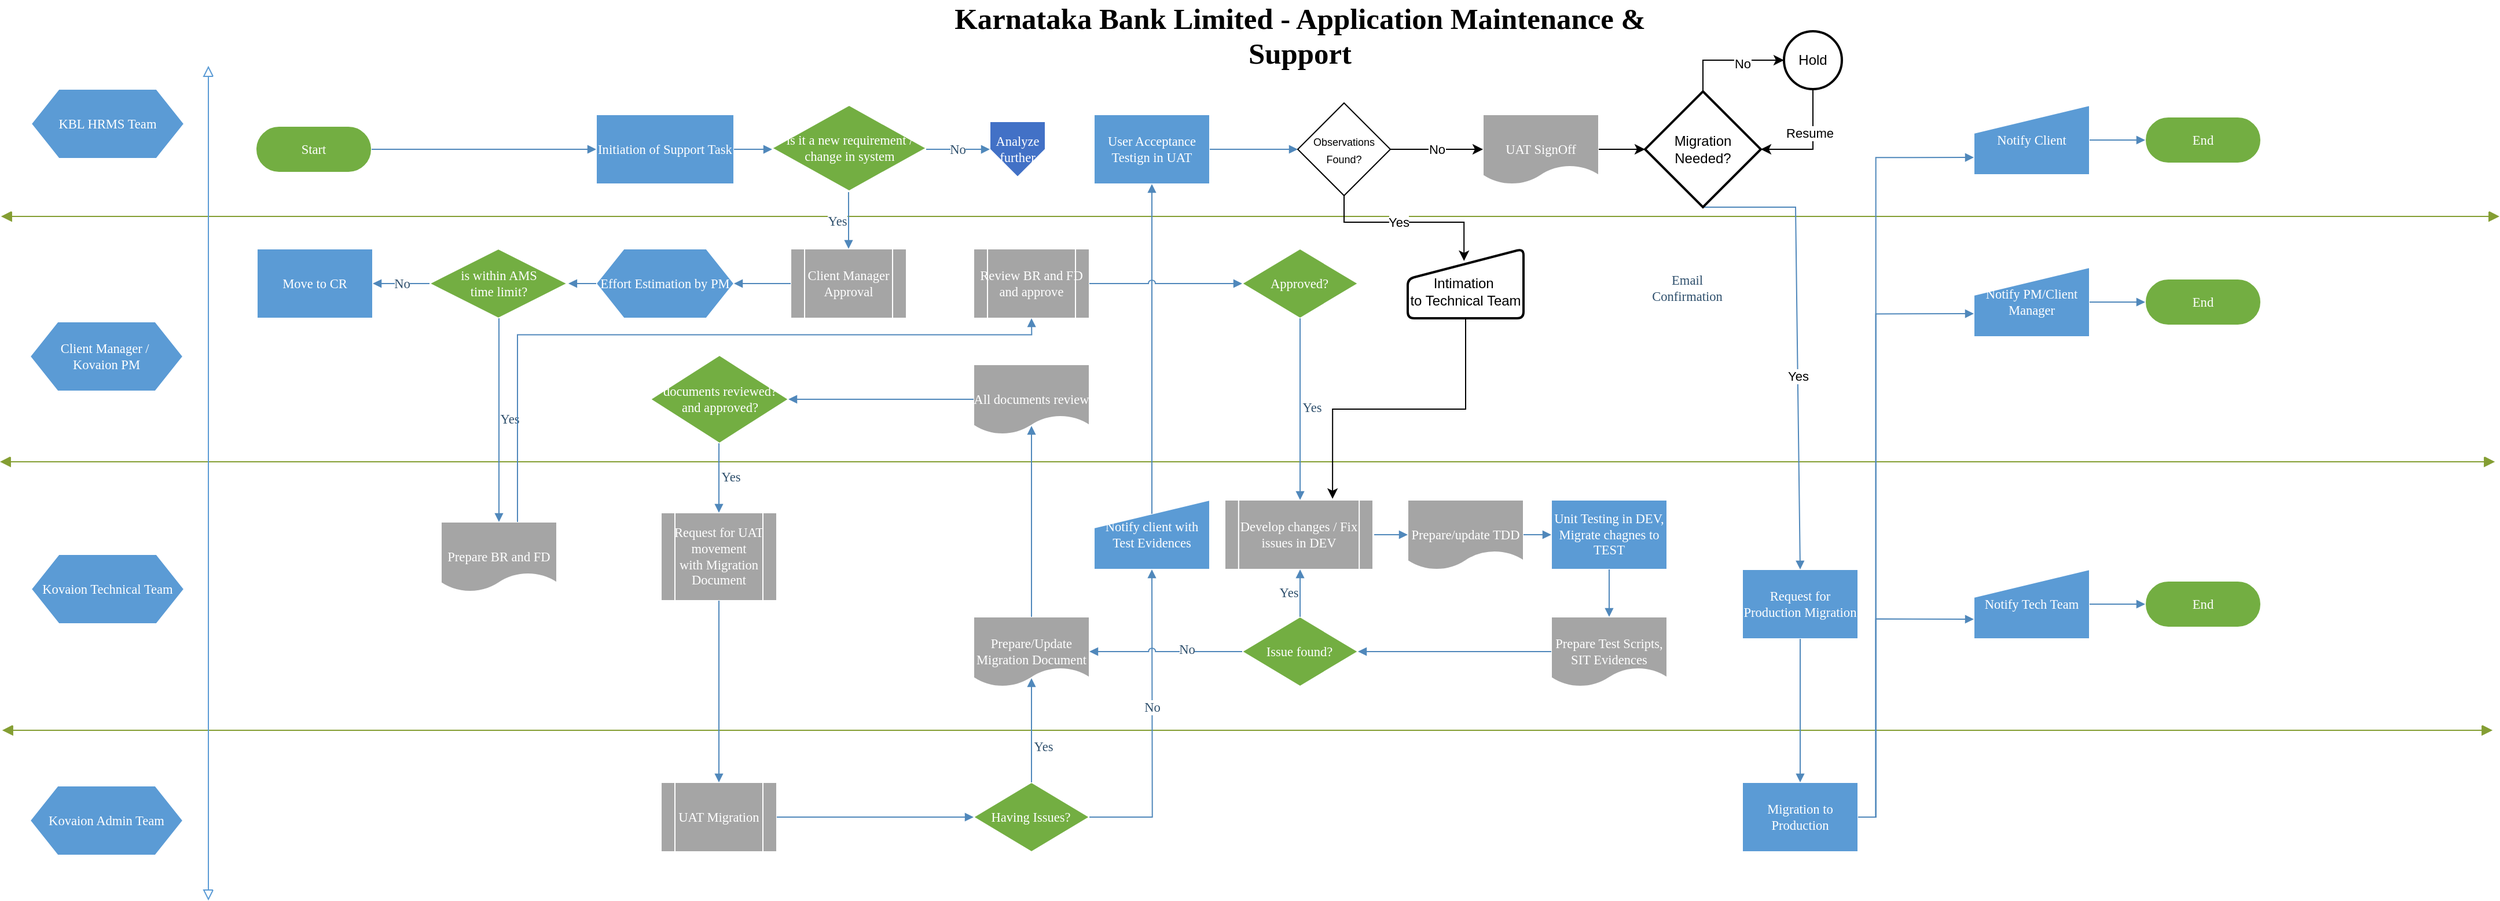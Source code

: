 <mxfile version="26.0.16">
  <diagram name="AMS - Process Flow Diagrams v0.2" id="4KButZJJZi8Aaj6FEKb-">
    <mxGraphModel dx="825" dy="471" grid="1" gridSize="10" guides="1" tooltips="1" connect="1" arrows="1" fold="1" page="1" pageScale="1" pageWidth="827" pageHeight="1169" math="0" shadow="0">
      <root>
        <mxCell id="0" />
        <mxCell id="1" parent="0" />
        <UserObject label="&lt;div style=&quot;font-size: 1px&quot;&gt;&lt;p style=&quot;text-align:center;margin-left:0;margin-right:0;margin-top:0px;margin-bottom:0px;text-indent:0;vertical-align:middle;direction:ltr;&quot;&gt;&lt;font style=&quot;font-size:11.29px;font-family:Calibri;color:#ffffff;direction:ltr;letter-spacing:0px;line-height:120%;opacity:1&quot;&gt;Start&lt;br/&gt;&lt;/font&gt;&lt;/p&gt;&lt;/div&gt;" tags="Flowchart" id="9h3zB8wG0xILL8Boa0-e-1">
          <mxCell style="verticalAlign=middle;align=center;overflow=width;vsdxID=1;fillColor=#73ae42;gradientColor=none;shape=stencil(tVLLDsIgEPwajiQIMfFe638Qu22JCM2Ctv69kK0Rm9qDibeZndkXC1NV6PUATIoQ0V9gNE3smToyKY3rAU1MiKmaqar1CB36m2uIDzo7M7r6e64wUZ4UOUWKB9GdIH4irzWu8B42vRrPScNFXZzN+5mvl3qJXE8mcPRRR+Pdh2Y1dsBTE95a3c0TkBRGgKEIb6wg1/r+ssCXd/vLCgm8z9caa+n6pb48dwrRV1H1Ew==);strokeColor=#ffffff;spacingTop=-1;spacingBottom=-1;spacingLeft=-1;spacingRight=-1;points=[[0.5,1,0],[0.5,0,0],[0,0.5,0],[1,0.5,0]];labelBackgroundColor=none;rounded=0;html=1;whiteSpace=wrap;" vertex="1" parent="1">
            <mxGeometry x="250" y="138" width="100" height="40" as="geometry" />
          </mxCell>
        </UserObject>
        <UserObject label="&lt;div style=&quot;font-size: 1px&quot;&gt;&lt;p style=&quot;text-align:center;margin-left:0;margin-right:0;margin-top:0px;margin-bottom:0px;text-indent:0;vertical-align:middle;direction:ltr;&quot;&gt;&lt;font style=&quot;font-size:11.29px;font-family:Calibri;color:#ffffff;direction:ltr;letter-spacing:0px;line-height:120%;opacity:1&quot;&gt;Initiation of Support Task&lt;br/&gt;&lt;/font&gt;&lt;/p&gt;&lt;/div&gt;" tags="Flowchart" id="9h3zB8wG0xILL8Boa0-e-2">
          <mxCell style="verticalAlign=middle;align=center;overflow=width;vsdxID=2;fillColor=#5b9bd5;gradientColor=none;shape=stencil(nZBLDoAgDERP0z3SIyjew0SURgSD+Lu9kMZoXLhwN9O+tukAlrNpJg1SzDH4QW/URgNYgZTkjA4UkwJUgGXng+6DX1zLfmoymdXo17xh5zmRJ6Q42BWCfc2oJfdAr+Yv+AP9Cb7OJ3H/2JG1HNGz/84klThPVCc=);strokeColor=#ffffff;spacingTop=-1;spacingBottom=-1;spacingLeft=-1;spacingRight=-1;points=[[0,0.5,0],[1,0.5,0],[0.5,1,0],[0.5,0,0]];labelBackgroundColor=none;rounded=0;html=1;whiteSpace=wrap;" vertex="1" parent="1">
            <mxGeometry x="544" y="128" width="119" height="60" as="geometry" />
          </mxCell>
        </UserObject>
        <UserObject label="" tags="Flowchart" id="9h3zB8wG0xILL8Boa0-e-3">
          <mxCell style="vsdxID=3;fillColor=#73ae42;gradientColor=none;shape=stencil(UzV2Ls5ILEhVNTIoLinKz04tz0wpyVA1dlE1MsrMy0gtyiwBslSNXVWNndPyi1LTi/JL81Ig/IJEkEoQKze/DGRCBUSfAUiHkUElhGcK4bpBVOZk5iGpNEVVikeloQHZpsK0YlWLz1QgA+HFtMycHEgIIcujBwlQCBKcxq4A);strokeColor=#ffffff;spacingTop=-1;spacingBottom=-1;spacingLeft=-1;spacingRight=-1;points=[[1,0.5,0],[0.5,0,0],[0.5,0,0]];labelBackgroundColor=none;rounded=0;html=1;whiteSpace=wrap;" vertex="1" parent="1">
            <mxGeometry x="696" y="120" width="133" height="74" as="geometry" />
          </mxCell>
        </UserObject>
        <mxCell id="9h3zB8wG0xILL8Boa0-e-4" value="&lt;div style=&quot;font-size: 1px&quot;&gt;&lt;p style=&quot;text-align:center;margin-left:0;margin-right:0;margin-top:0px;margin-bottom:0px;text-indent:0;vertical-align:middle;direction:ltr;&quot;&gt;&lt;font style=&quot;font-size:11.29px;font-family:Calibri;color:#ffffff;direction:ltr;letter-spacing:0px;line-height:120%;opacity:1&quot;&gt;is it a new requirement / change in system&lt;br/&gt;&lt;/font&gt;&lt;/p&gt;&lt;/div&gt;" style="text;vsdxID=3;fillColor=none;gradientColor=none;strokeColor=none;spacingTop=-1;spacingBottom=-1;spacingLeft=-1;spacingRight=-1;points=[[1,0.5,0],[0.5,0,0],[0.5,0,0]];labelBackgroundColor=none;rounded=0;html=1;whiteSpace=wrap;verticalAlign=middle;align=center;overflow=width;;html=1;" vertex="1" parent="9h3zB8wG0xILL8Boa0-e-3">
          <mxGeometry x="11.15" y="8.55" width="111.53" height="56.1" as="geometry" />
        </mxCell>
        <UserObject label="&lt;div style=&quot;font-size: 1px&quot;&gt;&lt;p style=&quot;text-align:center;margin-left:0;margin-right:0;margin-top:0px;margin-bottom:0px;text-indent:0;vertical-align:middle;direction:ltr;&quot;&gt;&lt;font style=&quot;font-size:11.29px;font-family:Calibri;color:#ffffff;direction:ltr;letter-spacing:0px;line-height:120%;opacity:1&quot;&gt;Effort Estimation by PM&lt;br/&gt;&lt;/font&gt;&lt;/p&gt;&lt;/div&gt;" tags="Flowchart" id="9h3zB8wG0xILL8Boa0-e-5">
          <mxCell style="verticalAlign=middle;align=center;overflow=width;vsdxID=4;fillColor=#5b9bd5;gradientColor=none;shape=stencil(UzV2Ls5ILEhVNTIoLinKz04tz0wpyVA1dlE1MsrMy0gtyiwBslSNXVWNndPyi1LTi/JL81Ig/IJEkEoQKze/DGRCBUSfkYGegSVIl5FBJUTE0MAAzHeDKM/JzENSbm6pZ2lIvHKYJEyxKUlG41GM6Ww8iol3A8HQADIQIZmWmZMDiQhkefSQBwpBYs3YFQA=);strokeColor=#ffffff;spacingTop=-1;spacingBottom=-1;spacingLeft=-1;spacingRight=-1;points=[[0,0.5,0],[1,0.5,0],[0.5,1,0],[0.5,0,0]];labelBackgroundColor=none;rounded=0;html=1;whiteSpace=wrap;" vertex="1" parent="1">
            <mxGeometry x="544" y="244" width="119" height="60" as="geometry" />
          </mxCell>
        </UserObject>
        <UserObject label="&lt;div style=&quot;font-size: 1px&quot;&gt;&lt;p style=&quot;text-align:center;margin-left:0;margin-right:0;margin-top:0px;margin-bottom:0px;text-indent:0;vertical-align:middle;direction:ltr;&quot;&gt;&lt;font style=&quot;font-size:11.29px;font-family:Calibri;color:#ffffff;direction:ltr;letter-spacing:0px;line-height:120%;opacity:1&quot;&gt;Client Manager Approval&lt;br/&gt;&lt;/font&gt;&lt;/p&gt;&lt;/div&gt;" tags="Flowchart" id="9h3zB8wG0xILL8Boa0-e-6">
          <mxCell style="verticalAlign=middle;align=center;overflow=width;vsdxID=5;fillColor=#a5a5a5;gradientColor=none;shape=stencil(nZJJDsMgDEVP4z2xN9mn6T0ihRSrFCJCp9sHZHVComqz+8bPNt8A1C1mmDWgWmLwR33lMRqgHSCyMzpwTAqoB+omH/Qh+LMbJZ6HTGZ18pfc4SZ1KlegukvUKIn3glp2b+gjuQn+gm4Ei/FJvDxObK2s6JmvLaDBP0xh/aqfXdv2964FW3dVOEqifOV0JD+E+hU=);strokeColor=#ffffff;spacingTop=-1;spacingBottom=-1;spacingLeft=-1;spacingRight=-1;points=[[0,0.5,0],[1,0.5,0],[0.5,1,0],[0.5,0,0]];labelBackgroundColor=none;rounded=0;html=1;whiteSpace=wrap;" vertex="1" parent="1">
            <mxGeometry x="712" y="244" width="100" height="60" as="geometry" />
          </mxCell>
        </UserObject>
        <UserObject label="" tags="Flowchart" id="9h3zB8wG0xILL8Boa0-e-7">
          <mxCell style="vsdxID=6;fillColor=#73ae42;gradientColor=none;shape=stencil(UzV2Ls5ILEhVNTIoLinKz04tz0wpyVA1dlE1MsrMy0gtyiwBslSNXVWNndPyi1LTi/JL81Ig/IJEkEoQKze/DGRCBUSfAUiHkUElhGcK4bpBVOZk5iGpNEVVikeloQHZpsK0YlWLz1QgA+HFtMycHEgIIcujBwlQCBKcxq4A);strokeColor=#ffffff;spacingTop=-1;spacingBottom=-1;spacingLeft=-1;spacingRight=-1;points=[[0,0.5,0],[1,0.5,0],[0.5,0,0],[0.5,1,0]];labelBackgroundColor=none;rounded=0;html=1;whiteSpace=wrap;" vertex="1" parent="1">
            <mxGeometry x="400" y="244" width="119" height="60" as="geometry" />
          </mxCell>
        </UserObject>
        <mxCell id="9h3zB8wG0xILL8Boa0-e-8" value="&lt;div style=&quot;font-size: 1px&quot;&gt;&lt;p style=&quot;text-align:center;margin-left:0;margin-right:0;margin-top:0px;margin-bottom:0px;text-indent:0;vertical-align:middle;direction:ltr;&quot;&gt;&lt;font style=&quot;font-size:11.29px;font-family:Calibri;color:#ffffff;direction:ltr;letter-spacing:0px;line-height:120%;opacity:1&quot;&gt;is within AMS &lt;br/&gt;&lt;/font&gt;&lt;/p&gt;&lt;p style=&quot;text-align:center;margin-left:0;margin-right:0;margin-top:0px;margin-bottom:0px;text-indent:0;vertical-align:middle;direction:ltr;&quot;&gt;&lt;font style=&quot;font-size:11.29px;font-family:Calibri;color:#ffffff;direction:ltr;letter-spacing:0px;line-height:120%;opacity:1&quot;&gt;time limit?&lt;br/&gt;&lt;/font&gt;&lt;/p&gt;&lt;/div&gt;" style="text;vsdxID=6;fillColor=none;gradientColor=none;strokeColor=none;spacingTop=-1;spacingBottom=-1;spacingLeft=-1;spacingRight=-1;points=[[0,0.5,0],[1,0.5,0],[0.5,0,0],[0.5,1,0]];labelBackgroundColor=none;rounded=0;html=1;whiteSpace=wrap;verticalAlign=middle;align=center;overflow=width;;html=1;" vertex="1" parent="9h3zB8wG0xILL8Boa0-e-7">
          <mxGeometry x="9.95" y="7.5" width="99.54" height="45" as="geometry" />
        </mxCell>
        <UserObject label="&lt;div style=&quot;font-size: 1px&quot;&gt;&lt;p style=&quot;text-align:center;margin-left:0;margin-right:0;margin-top:0px;margin-bottom:0px;text-indent:0;vertical-align:middle;direction:ltr;&quot;&gt;&lt;font style=&quot;font-size:11.29px;font-family:Calibri;color:#ffffff;direction:ltr;letter-spacing:0px;line-height:120%;opacity:1&quot;&gt;Prepare BR and FD&lt;br/&gt;&lt;/font&gt;&lt;/p&gt;&lt;/div&gt;" tags="Flowchart" id="9h3zB8wG0xILL8Boa0-e-9">
          <mxCell style="verticalAlign=middle;align=center;overflow=width;vsdxID=27;fillColor=#a5a5a5;gradientColor=none;shape=stencil(tZLBDoMgDIafhiMGQeLuzr0HmahkDExh0739YJhMXbyY7Nb+/dr+hCJWuV4MElHiPNibHFXje8TOiFJlegnKhwixGrGqtSA7sA/TpHwQkYzR3T7jhCn1kdhByStlpzLjH+GSWK3MLkv2wZwcRrcOBFxDEWa64FlBEw9zQ8mzMk/SDPGdiWTCYlIOg/XCK2tWj9ICOonDNtxq0a1KbpRy+JGP+/uzvXxpLwTfn2+V1ulwlvXtpQQpXRmr3w==);strokeColor=#ffffff;spacingTop=-1;spacingBottom=-1;spacingLeft=-1;spacingRight=-1;points=[[0.66,0,0]];labelBackgroundColor=none;rounded=0;html=1;whiteSpace=wrap;" vertex="1" parent="1">
            <mxGeometry x="410" y="480" width="100" height="60" as="geometry" />
          </mxCell>
        </UserObject>
        <UserObject label="&lt;div style=&quot;font-size: 1px&quot;&gt;&lt;p style=&quot;text-align:center;margin-left:0;margin-right:0;margin-top:0px;margin-bottom:0px;text-indent:0;vertical-align:middle;direction:ltr;&quot;&gt;&lt;font style=&quot;font-size:11.29px;font-family:Calibri;color:#ffffff;direction:ltr;letter-spacing:0px;line-height:120%;opacity:1&quot;&gt;Move to CR&lt;br/&gt;&lt;/font&gt;&lt;/p&gt;&lt;/div&gt;" tags="Flowchart" id="9h3zB8wG0xILL8Boa0-e-10">
          <mxCell style="verticalAlign=middle;align=center;overflow=width;vsdxID=8;fillColor=#5b9bd5;gradientColor=none;shape=stencil(nZBLDoAgDERP0z3SIyjew0SURgSD+Lu9kMZoXLhwN9O+tukAlrNpJg1SzDH4QW/URgNYgZTkjA4UkwJUgGXng+6DX1zLfmoymdXo17xh5zmRJ6Q42BWCfc2oJfdAr+Yv+AP9Cb7OJ3H/2JG1HNGz/84klThPVCc=);strokeColor=#ffffff;spacingTop=-1;spacingBottom=-1;spacingLeft=-1;spacingRight=-1;points=[[0,0.5,0],[1,0.5,0],[0.5,1,0],[0.5,0,0]];labelBackgroundColor=none;rounded=0;html=1;whiteSpace=wrap;" vertex="1" parent="1">
            <mxGeometry x="251" y="244" width="100" height="60" as="geometry" />
          </mxCell>
        </UserObject>
        <UserObject label="&lt;div style=&quot;font-size: 1px&quot;&gt;&lt;p style=&quot;text-align:center;margin-left:0;margin-right:0;margin-top:0px;margin-bottom:0px;text-indent:0;vertical-align:middle;direction:ltr;&quot;&gt;&lt;font style=&quot;font-size:11.29px;font-family:Calibri;color:#ffffff;direction:ltr;letter-spacing:0px;line-height:120%;opacity:1&quot;&gt;Review BR and FD and approve&lt;br/&gt;&lt;/font&gt;&lt;/p&gt;&lt;/div&gt;" tags="Flowchart" id="9h3zB8wG0xILL8Boa0-e-11">
          <mxCell style="verticalAlign=middle;align=center;overflow=width;vsdxID=9;fillColor=#a5a5a5;gradientColor=none;shape=stencil(nZJJDsMgDEVP4z2xN9mn6T0ihRSrFCJCp9sHZHVComqz+8bPNt8A1C1mmDWgWmLwR33lMRqgHSCyMzpwTAqoB+omH/Qh+LMbJZ6HTGZ18pfc4SZ1KlegukvUKIn3glp2b+gjuQn+gm4Ei/FJvDxObK2s6JmvLaDBP0xh/aqfXdv2964FW3dVOEqifOV0JD+E+hU=);strokeColor=#ffffff;spacingTop=-1;spacingBottom=-1;spacingLeft=-1;spacingRight=-1;points=[[0,0.5,0],[1,0.5,0],[0.5,1,0],[0.5,0,0]];labelBackgroundColor=none;rounded=0;html=1;whiteSpace=wrap;" vertex="1" parent="1">
            <mxGeometry x="870" y="244" width="100" height="60" as="geometry" />
          </mxCell>
        </UserObject>
        <UserObject label="" tags="Flowchart" id="9h3zB8wG0xILL8Boa0-e-12">
          <mxCell style="vsdxID=10;fillColor=#73ae42;gradientColor=none;shape=stencil(UzV2Ls5ILEhVNTIoLinKz04tz0wpyVA1dlE1MsrMy0gtyiwBslSNXVWNndPyi1LTi/JL81Ig/IJEkEoQKze/DGRCBUSfAUiHkUElhGcK4bpBVOZk5iGpNEVVikeloQHZpsK0YlWLz1QgA+HFtMycHEgIIcujBwlQCBKcxq4A);strokeColor=#ffffff;spacingTop=-1;spacingBottom=-1;spacingLeft=-1;spacingRight=-1;points=[[0,0.5,0],[1,0.5,0],[0.5,0,0],[0.5,1,0]];labelBackgroundColor=none;rounded=0;html=1;whiteSpace=wrap;" vertex="1" parent="1">
            <mxGeometry x="1102" y="244" width="100" height="60" as="geometry" />
          </mxCell>
        </UserObject>
        <mxCell id="9h3zB8wG0xILL8Boa0-e-13" value="&lt;div style=&quot;font-size: 1px&quot;&gt;&lt;p style=&quot;text-align:center;margin-left:0;margin-right:0;margin-top:0px;margin-bottom:0px;text-indent:0;vertical-align:middle;direction:ltr;&quot;&gt;&lt;font style=&quot;font-size:11.29px;font-family:Calibri;color:#ffffff;direction:ltr;letter-spacing:0px;line-height:120%;opacity:1&quot;&gt;Approved?&lt;br/&gt;&lt;/font&gt;&lt;/p&gt;&lt;/div&gt;" style="text;vsdxID=10;fillColor=none;gradientColor=none;strokeColor=none;spacingTop=-1;spacingBottom=-1;spacingLeft=-1;spacingRight=-1;points=[[0,0.5,0],[1,0.5,0],[0.5,0,0],[0.5,1,0]];labelBackgroundColor=none;rounded=0;html=1;whiteSpace=wrap;verticalAlign=middle;align=center;overflow=width;;html=1;" vertex="1" parent="9h3zB8wG0xILL8Boa0-e-12">
          <mxGeometry x="8.33" y="7.5" width="83.33" height="45" as="geometry" />
        </mxCell>
        <UserObject label="&lt;div style=&quot;font-size: 1px&quot;&gt;&lt;p style=&quot;text-align:center;margin-left:0;margin-right:0;margin-top:0px;margin-bottom:0px;text-indent:0;vertical-align:middle;direction:ltr;&quot;&gt;&lt;font style=&quot;font-size:11.29px;font-family:Calibri;color:#ffffff;direction:ltr;letter-spacing:0px;line-height:120%;opacity:1&quot;&gt;Develop changes / Fix issues in DEV&lt;br/&gt;&lt;/font&gt;&lt;/p&gt;&lt;/div&gt;" tags="Flowchart" id="9h3zB8wG0xILL8Boa0-e-14">
          <mxCell style="verticalAlign=middle;align=center;overflow=width;vsdxID=11;fillColor=#a5a5a5;gradientColor=none;shape=stencil(nZLdDoMgDIWfprem0mSJ1869h4k4yBgYZH9vP0ij2zAum3fn0K8lpwBUj6odJAgcg3cnedNdUEB7EEJbJb0OUQE1QHXvvDx6d7Ed+6FNZFJnd00T7tyHqUPgg12J7A+MGm3f0Km4Cf6CbgSz66N4Zey1Mbyiub62gKqg8vdYC/qDzSZjsav+GL3A1/Nl2aLI3zse8V+h5gk=);strokeColor=#ffffff;spacingTop=-1;spacingBottom=-1;spacingLeft=-1;spacingRight=-1;points=[[0,0.5,0],[1,0.5,0],[0.5,1,0],[0.5,0,0]];labelBackgroundColor=none;rounded=0;html=1;whiteSpace=wrap;" vertex="1" parent="1">
            <mxGeometry x="1087" y="461" width="128" height="60" as="geometry" />
          </mxCell>
        </UserObject>
        <UserObject label="&lt;div style=&quot;font-size: 1px&quot;&gt;&lt;p style=&quot;text-align:center;margin-left:0;margin-right:0;margin-top:0px;margin-bottom:0px;text-indent:0;vertical-align:middle;direction:ltr;&quot;&gt;&lt;font style=&quot;font-size:11.29px;font-family:Calibri;color:#ffffff;direction:ltr;letter-spacing:0px;line-height:120%;opacity:1&quot;&gt;Prepare/update TDD&lt;br/&gt;&lt;/font&gt;&lt;/p&gt;&lt;/div&gt;" tags="Flowchart" id="9h3zB8wG0xILL8Boa0-e-15">
          <mxCell style="verticalAlign=middle;align=center;overflow=width;vsdxID=24;fillColor=#a5a5a5;gradientColor=none;shape=stencil(tZLBDoMgDIafhiMGQed2du49yEQlY2AKm+7tB8Nk6uLFZLf279f2JxSx0na8F4gS68DcxCBr1yF2RpRK3QmQzkeIVYiVjQHRgnnoOuY9D2SI7uYZJoyxj4QOSl4xOxZJ/hEukVVSb7JkG0zJbnTtgMPVF2GiszzJaORhaijy5HCK0gTlGxPJiPkoLQbjuJNGLx6lOLQC+224UbxdlOwgRP8j7/f3Z3vp3J4Pvj/fSKXi4czr60vxUrwyVr0B);strokeColor=#ffffff;spacingTop=-1;spacingBottom=-1;spacingLeft=-1;spacingRight=-1;points=[[0,0.5,0],[1,0.5,0],[0.5,0,0],[0.5,0.88,0]];labelBackgroundColor=none;rounded=0;html=1;whiteSpace=wrap;" vertex="1" parent="1">
            <mxGeometry x="1245" y="461" width="100" height="60" as="geometry" />
          </mxCell>
        </UserObject>
        <UserObject label="&lt;div style=&quot;font-size: 1px&quot;&gt;&lt;p style=&quot;text-align:center;margin-left:0;margin-right:0;margin-top:0px;margin-bottom:0px;text-indent:0;vertical-align:middle;direction:ltr;&quot;&gt;&lt;font style=&quot;font-size:11.29px;font-family:Calibri;color:#ffffff;direction:ltr;letter-spacing:0px;line-height:120%;opacity:1&quot;&gt;Unit Testing in DEV,&lt;br/&gt;&lt;/font&gt;&lt;/p&gt;&lt;p style=&quot;text-align:center;margin-left:0;margin-right:0;margin-top:0px;margin-bottom:0px;text-indent:0;vertical-align:middle;direction:ltr;&quot;&gt;&lt;font style=&quot;font-size:11.29px;font-family:Calibri;color:#ffffff;direction:ltr;letter-spacing:0px;line-height:120%;opacity:1&quot;&gt;Migrate chagnes to TEST&lt;br/&gt;&lt;/font&gt;&lt;/p&gt;&lt;/div&gt;" tags="Flowchart" id="9h3zB8wG0xILL8Boa0-e-16">
          <mxCell style="verticalAlign=middle;align=center;overflow=width;vsdxID=13;fillColor=#5b9bd5;gradientColor=none;shape=stencil(nZBLDoAgDERP0z3SIyjew0SURgSD+Lu9kMZoXLhwN9O+tukAlrNpJg1SzDH4QW/URgNYgZTkjA4UkwJUgGXng+6DX1zLfmoymdXo17xh5zmRJ6Q42BWCfc2oJfdAr+Yv+AP9Cb7OJ3H/2JG1HNGz/84klThPVCc=);strokeColor=#ffffff;spacingTop=-1;spacingBottom=-1;spacingLeft=-1;spacingRight=-1;points=[[0,0.5,0],[1,0.5,0],[0.5,1,0],[0.5,0,0]];labelBackgroundColor=none;rounded=0;html=1;whiteSpace=wrap;" vertex="1" parent="1">
            <mxGeometry x="1369" y="461" width="100" height="60" as="geometry" />
          </mxCell>
        </UserObject>
        <UserObject label="&lt;div style=&quot;font-size: 1px&quot;&gt;&lt;p style=&quot;text-align:center;margin-left:0;margin-right:0;margin-top:0px;margin-bottom:0px;text-indent:0;vertical-align:middle;direction:ltr;&quot;&gt;&lt;font style=&quot;font-size:11.29px;font-family:Calibri;color:#ffffff;direction:ltr;letter-spacing:0px;line-height:120%;opacity:1&quot;&gt;Prepare Test Scripts, SIT Evidences&lt;br/&gt;&lt;/font&gt;&lt;/p&gt;&lt;/div&gt;" tags="Flowchart" id="9h3zB8wG0xILL8Boa0-e-17">
          <mxCell style="verticalAlign=middle;align=center;overflow=width;vsdxID=25;fillColor=#a5a5a5;gradientColor=none;shape=stencil(tZLBDoMgDIafhiMGQed2du49yEQlY2AKm+7tB8Nk6uLFZLf279f2JxSx0na8F4gS68DcxCBr1yF2RpRK3QmQzkeIVYiVjQHRgnnoOuY9D2SI7uYZJoyxj4QOSl4xOxZJ/hEukVVSb7JkG0zJbnTtgMPVF2GiszzJaORhaijy5HCK0gTlGxPJiPkoLQbjuJNGLx6lOLQC+224UbxdlOwgRP8j7/f3Z3vp3J4Pvj/fSKXi4czr60vxUrwyVr0B);strokeColor=#ffffff;spacingTop=-1;spacingBottom=-1;spacingLeft=-1;spacingRight=-1;points=[[0,0.5,0],[1,0.5,0],[0.5,0,0],[0.5,0.88,0]];labelBackgroundColor=none;rounded=0;html=1;whiteSpace=wrap;" vertex="1" parent="1">
            <mxGeometry x="1369" y="562" width="100" height="60" as="geometry" />
          </mxCell>
        </UserObject>
        <UserObject label="" tags="Flowchart" id="9h3zB8wG0xILL8Boa0-e-18">
          <mxCell style="vsdxID=15;fillColor=#73ae42;gradientColor=none;shape=stencil(UzV2Ls5ILEhVNTIoLinKz04tz0wpyVA1dlE1MsrMy0gtyiwBslSNXVWNndPyi1LTi/JL81Ig/IJEkEoQKze/DGRCBUSfAUiHkUElhGcK4bpBVOZk5iGpNEVVikeloQHZpsK0YlWLz1QgA+HFtMycHEgIIcujBwlQCBKcxq4A);strokeColor=#ffffff;spacingTop=-1;spacingBottom=-1;spacingLeft=-1;spacingRight=-1;points=[[0,0.5,0],[1,0.5,0],[0.5,0,0],[0.5,1,0]];labelBackgroundColor=none;rounded=0;html=1;whiteSpace=wrap;" vertex="1" parent="1">
            <mxGeometry x="1102" y="562" width="100" height="60" as="geometry" />
          </mxCell>
        </UserObject>
        <mxCell id="9h3zB8wG0xILL8Boa0-e-19" value="&lt;div style=&quot;font-size: 1px&quot;&gt;&lt;p style=&quot;text-align:center;margin-left:0;margin-right:0;margin-top:0px;margin-bottom:0px;text-indent:0;vertical-align:middle;direction:ltr;&quot;&gt;&lt;font style=&quot;font-size:11.29px;font-family:Calibri;color:#ffffff;direction:ltr;letter-spacing:0px;line-height:120%;opacity:1&quot;&gt;Issue found?&lt;br/&gt;&lt;/font&gt;&lt;/p&gt;&lt;/div&gt;" style="text;vsdxID=15;fillColor=none;gradientColor=none;strokeColor=none;spacingTop=-1;spacingBottom=-1;spacingLeft=-1;spacingRight=-1;points=[[0,0.5,0],[1,0.5,0],[0.5,0,0],[0.5,1,0]];labelBackgroundColor=none;rounded=0;html=1;whiteSpace=wrap;verticalAlign=middle;align=center;overflow=width;;html=1;" vertex="1" parent="9h3zB8wG0xILL8Boa0-e-18">
          <mxGeometry x="8.33" y="7.5" width="83.33" height="45" as="geometry" />
        </mxCell>
        <UserObject label="&lt;div style=&quot;font-size: 1px&quot;&gt;&lt;p style=&quot;text-align:center;margin-left:0;margin-right:0;margin-top:0px;margin-bottom:0px;text-indent:0;vertical-align:middle;direction:ltr;&quot;&gt;&lt;font style=&quot;font-size:11.29px;font-family:Calibri;color:#ffffff;direction:ltr;letter-spacing:0px;line-height:120%;opacity:1&quot;&gt;Prepare/Update Migration Document&lt;br/&gt;&lt;/font&gt;&lt;/p&gt;&lt;/div&gt;" tags="Flowchart" id="9h3zB8wG0xILL8Boa0-e-20">
          <mxCell style="verticalAlign=middle;align=center;overflow=width;vsdxID=26;fillColor=#a5a5a5;gradientColor=none;shape=stencil(tZLBDoMgDIafhiMGQed2du49yEQlY2AKm+7tB8Nk6uLFZLf279f2JxSx0na8F4gS68DcxCBr1yF2RpRK3QmQzkeIVYiVjQHRgnnoOuY9D2SI7uYZJoyxj4QOSl4xOxZJ/hEukVVSb7JkG0zJbnTtgMPVF2GiszzJaORhaijy5HCK0gTlGxPJiPkoLQbjuJNGLx6lOLQC+224UbxdlOwgRP8j7/f3Z3vp3J4Pvj/fSKXi4czr60vxUrwyVr0B);strokeColor=#ffffff;spacingTop=-1;spacingBottom=-1;spacingLeft=-1;spacingRight=-1;points=[[0,0.5,0],[1,0.5,0],[0.5,0,0],[0.5,0.88,0]];labelBackgroundColor=none;rounded=0;html=1;whiteSpace=wrap;" vertex="1" parent="1">
            <mxGeometry x="870" y="562" width="100" height="60" as="geometry" />
          </mxCell>
        </UserObject>
        <UserObject label="&lt;div style=&quot;font-size: 1px&quot;&gt;&lt;p style=&quot;text-align:center;margin-left:0;margin-right:0;margin-top:0px;margin-bottom:0px;text-indent:0;vertical-align:middle;direction:ltr;&quot;&gt;&lt;font style=&quot;font-size:11.29px;font-family:Calibri;color:#ffffff;direction:ltr;letter-spacing:0px;line-height:120%;opacity:1&quot;&gt;All documents review&lt;br/&gt;&lt;/font&gt;&lt;/p&gt;&lt;/div&gt;" tags="Flowchart" id="9h3zB8wG0xILL8Boa0-e-21">
          <mxCell style="verticalAlign=middle;align=center;overflow=width;vsdxID=23;fillColor=#a5a5a5;gradientColor=none;shape=stencil(tZLBDoMgDIafhiMGQed2du49yEQlY2AKm+7tB8Nk6uLFZLf279f2JxSx0na8F4gS68DcxCBr1yF2RpRK3QmQzkeIVYiVjQHRgnnoOuY9D2SI7uYZJoyxj4QOSl4xOxZJ/hEukVVSb7JkG0zJbnTtgMPVF2GiszzJaORhaijy5HCK0gTlGxPJiPkoLQbjuJNGLx6lOLQC+224UbxdlOwgRP8j7/f3Z3vp3J4Pvj/fSKXi4czr60vxUrwyVr0B);strokeColor=#ffffff;spacingTop=-1;spacingBottom=-1;spacingLeft=-1;spacingRight=-1;points=[[0,0.5,0],[1,0.5,0],[0.5,0,0],[0.5,0.88,0]];labelBackgroundColor=none;rounded=0;html=1;whiteSpace=wrap;" vertex="1" parent="1">
            <mxGeometry x="870" y="344" width="100" height="60" as="geometry" />
          </mxCell>
        </UserObject>
        <UserObject label="" tags="Flowchart" id="9h3zB8wG0xILL8Boa0-e-22">
          <mxCell style="vsdxID=19;fillColor=#73ae42;gradientColor=none;shape=stencil(UzV2Ls5ILEhVNTIoLinKz04tz0wpyVA1dlE1MsrMy0gtyiwBslSNXVWNndPyi1LTi/JL81Ig/IJEkEoQKze/DGRCBUSfAUiHkUElhGcK4bpBVOZk5iGpNEVVikeloQHZpsK0YlWLz1QgA+HFtMycHEgIIcujBwlQCBKcxq4A);strokeColor=#ffffff;spacingTop=-1;spacingBottom=-1;spacingLeft=-1;spacingRight=-1;points=[[1,0.5,0],[0.5,0,0],[0.5,0,0]];labelBackgroundColor=none;rounded=0;html=1;whiteSpace=wrap;" vertex="1" parent="1">
            <mxGeometry x="591" y="336" width="119" height="76" as="geometry" />
          </mxCell>
        </UserObject>
        <mxCell id="9h3zB8wG0xILL8Boa0-e-23" value="&lt;div style=&quot;font-size: 1px&quot;&gt;&lt;p style=&quot;text-align:center;margin-left:0;margin-right:0;margin-top:0px;margin-bottom:0px;text-indent:0;vertical-align:middle;direction:ltr;&quot;&gt;&lt;font style=&quot;font-size:11.29px;font-family:Calibri;color:#ffffff;direction:ltr;letter-spacing:0px;line-height:120%;opacity:1&quot;&gt;documents reviewed? and approved?&lt;br/&gt;&lt;/font&gt;&lt;/p&gt;&lt;/div&gt;" style="text;vsdxID=19;fillColor=none;gradientColor=none;strokeColor=none;spacingTop=-1;spacingBottom=-1;spacingLeft=-1;spacingRight=-1;points=[[1,0.5,0],[0.5,0,0],[0.5,0,0]];labelBackgroundColor=none;rounded=0;html=1;whiteSpace=wrap;verticalAlign=middle;align=center;overflow=width;;html=1;" vertex="1" parent="9h3zB8wG0xILL8Boa0-e-22">
          <mxGeometry x="9.95" y="9.5" width="99.54" height="57" as="geometry" />
        </mxCell>
        <UserObject label="&lt;div style=&quot;font-size: 1px&quot;&gt;&lt;p style=&quot;text-align:center;margin-left:0;margin-right:0;margin-top:0px;margin-bottom:0px;text-indent:0;vertical-align:middle;direction:ltr;&quot;&gt;&lt;font style=&quot;font-size:11.29px;font-family:Calibri;color:#ffffff;direction:ltr;letter-spacing:0px;line-height:120%;opacity:1&quot;&gt;Request for UAT movement&lt;br/&gt;&lt;/font&gt;&lt;/p&gt;&lt;p style=&quot;text-align:center;margin-left:0;margin-right:0;margin-top:0px;margin-bottom:0px;text-indent:0;vertical-align:middle;direction:ltr;&quot;&gt;&lt;font style=&quot;font-size:11.29px;font-family:Calibri;color:#ffffff;direction:ltr;letter-spacing:0px;line-height:120%;opacity:1&quot;&gt;with Migration Document&lt;br/&gt;&lt;/font&gt;&lt;/p&gt;&lt;/div&gt;" tags="Flowchart" id="9h3zB8wG0xILL8Boa0-e-24">
          <mxCell style="verticalAlign=middle;align=center;overflow=width;vsdxID=20;fillColor=#a5a5a5;gradientColor=none;shape=stencil(nZJJDsMgDEVP4z2xN9mn6T0ihRSrFCJCp9sHZHVComqz+8bPNt8A1C1mmDWgWmLwR33lMRqgHSCyMzpwTAqoB+omH/Qh+LMbJZ6HTGZ18pfc4SZ1KlegukvUKIn3glp2b+gjuQn+gm4Ei/FJvDxObK2s6JmvLaDBP0xh/aqfXdv2964FW3dVOEqifOV0JD+E+hU=);strokeColor=#ffffff;spacingTop=-1;spacingBottom=-1;spacingLeft=-1;spacingRight=-1;points=[[0,0.5,0],[1,0.5,0],[0.5,1,0],[0.5,0,0]];labelBackgroundColor=none;rounded=0;html=1;whiteSpace=wrap;" vertex="1" parent="1">
            <mxGeometry x="600" y="472" width="100" height="76" as="geometry" />
          </mxCell>
        </UserObject>
        <UserObject label="&lt;div style=&quot;font-size: 1px&quot;&gt;&lt;p style=&quot;text-align:center;margin-left:0;margin-right:0;margin-top:0px;margin-bottom:0px;text-indent:0;vertical-align:middle;direction:ltr;&quot;&gt;&lt;font style=&quot;font-size:11.29px;font-family:Calibri;color:#ffffff;direction:ltr;letter-spacing:0px;line-height:120%;opacity:1&quot;&gt;UAT Migration&lt;br/&gt;&lt;/font&gt;&lt;/p&gt;&lt;/div&gt;" tags="Flowchart" id="9h3zB8wG0xILL8Boa0-e-25">
          <mxCell style="verticalAlign=middle;align=center;overflow=width;vsdxID=21;fillColor=#a5a5a5;gradientColor=none;shape=stencil(nZJJDsMgDEVP4z2xN9mn6T0ihRSrFCJCp9sHZHVComqz+8bPNt8A1C1mmDWgWmLwR33lMRqgHSCyMzpwTAqoB+omH/Qh+LMbJZ6HTGZ18pfc4SZ1KlegukvUKIn3glp2b+gjuQn+gm4Ei/FJvDxObK2s6JmvLaDBP0xh/aqfXdv2964FW3dVOEqifOV0JD+E+hU=);strokeColor=#ffffff;spacingTop=-1;spacingBottom=-1;spacingLeft=-1;spacingRight=-1;points=[[0,0.5,0],[1,0.5,0],[0.5,1,0],[0.5,0,0]];labelBackgroundColor=none;rounded=0;html=1;whiteSpace=wrap;" vertex="1" parent="1">
            <mxGeometry x="600" y="705" width="100" height="60" as="geometry" />
          </mxCell>
        </UserObject>
        <UserObject label="" tags="Flowchart" id="9h3zB8wG0xILL8Boa0-e-26">
          <mxCell style="vsdxID=22;fillColor=#73ae42;gradientColor=none;shape=stencil(UzV2Ls5ILEhVNTIoLinKz04tz0wpyVA1dlE1MsrMy0gtyiwBslSNXVWNndPyi1LTi/JL81Ig/IJEkEoQKze/DGRCBUSfAUiHkUElhGcK4bpBVOZk5iGpNEVVikeloQHZpsK0YlWLz1QgA+HFtMycHEgIIcujBwlQCBKcxq4A);strokeColor=#ffffff;spacingTop=-1;spacingBottom=-1;spacingLeft=-1;spacingRight=-1;points=[[0,0.5,0],[1,0.5,0],[0.5,0,0],[0.5,1,0]];labelBackgroundColor=none;rounded=0;html=1;whiteSpace=wrap;" vertex="1" parent="1">
            <mxGeometry x="870" y="705" width="100" height="60" as="geometry" />
          </mxCell>
        </UserObject>
        <mxCell id="9h3zB8wG0xILL8Boa0-e-27" value="&lt;div style=&quot;font-size: 1px&quot;&gt;&lt;p style=&quot;text-align:center;margin-left:0;margin-right:0;margin-top:0px;margin-bottom:0px;text-indent:0;vertical-align:middle;direction:ltr;&quot;&gt;&lt;font style=&quot;font-size:11.29px;font-family:Calibri;color:#ffffff;direction:ltr;letter-spacing:0px;line-height:120%;opacity:1&quot;&gt;Having Issues?&lt;br/&gt;&lt;/font&gt;&lt;/p&gt;&lt;/div&gt;" style="text;vsdxID=22;fillColor=none;gradientColor=none;strokeColor=none;spacingTop=-1;spacingBottom=-1;spacingLeft=-1;spacingRight=-1;points=[[0,0.5,0],[1,0.5,0],[0.5,0,0],[0.5,1,0]];labelBackgroundColor=none;rounded=0;html=1;whiteSpace=wrap;verticalAlign=middle;align=center;overflow=width;;html=1;" vertex="1" parent="9h3zB8wG0xILL8Boa0-e-26">
          <mxGeometry x="8.33" y="7.5" width="83.33" height="45" as="geometry" />
        </mxCell>
        <UserObject label="&lt;div style=&quot;font-size: 1px&quot;&gt;&lt;p style=&quot;text-align:center;margin-left:0;margin-right:0;margin-top:0px;margin-bottom:0px;text-indent:0;vertical-align:middle;direction:ltr;&quot;&gt;&lt;font style=&quot;font-size:11.29px;font-family:Calibri;color:#ffffff;direction:ltr;letter-spacing:0px;line-height:120%;opacity:1&quot;&gt;User Acceptance Testign in UAT&lt;br/&gt;&lt;/font&gt;&lt;/p&gt;&lt;/div&gt;" tags="Flowchart" id="9h3zB8wG0xILL8Boa0-e-28">
          <mxCell style="verticalAlign=middle;align=center;overflow=width;vsdxID=28;fillColor=#5b9bd5;gradientColor=none;shape=stencil(nZBLDoAgDERP0z3SIyjew0SURgSD+Lu9kMZoXLhwN9O+tukAlrNpJg1SzDH4QW/URgNYgZTkjA4UkwJUgGXng+6DX1zLfmoymdXo17xh5zmRJ6Q42BWCfc2oJfdAr+Yv+AP9Cb7OJ3H/2JG1HNGz/84klThPVCc=);strokeColor=#ffffff;spacingTop=-1;spacingBottom=-1;spacingLeft=-1;spacingRight=-1;points=[[0,0.5,0],[1,0.5,0],[0.5,1,0],[0.5,0,0]];labelBackgroundColor=none;rounded=0;html=1;whiteSpace=wrap;" vertex="1" parent="1">
            <mxGeometry x="974" y="128" width="100" height="60" as="geometry" />
          </mxCell>
        </UserObject>
        <UserObject label="&lt;div style=&quot;font-size: 1px&quot;&gt;&lt;p style=&quot;text-align:center;margin-left:0;margin-right:0;margin-top:0px;margin-bottom:0px;text-indent:0;vertical-align:middle;direction:ltr;&quot;&gt;&lt;font style=&quot;font-size:11.29px;font-family:Calibri;color:#ffffff;direction:ltr;letter-spacing:0px;line-height:120%;opacity:1&quot;&gt;UAT SignOff&lt;br/&gt;&lt;/font&gt;&lt;/p&gt;&lt;/div&gt;" tags="Flowchart" id="9h3zB8wG0xILL8Boa0-e-29">
          <mxCell style="verticalAlign=middle;align=center;overflow=width;vsdxID=29;fillColor=#a5a5a5;gradientColor=none;shape=stencil(tZLBDoMgDIafhiMGQed2du49yEQlY2AKm+7tB8Nk6uLFZLf279f2JxSx0na8F4gS68DcxCBr1yF2RpRK3QmQzkeIVYiVjQHRgnnoOuY9D2SI7uYZJoyxj4QOSl4xOxZJ/hEukVVSb7JkG0zJbnTtgMPVF2GiszzJaORhaijy5HCK0gTlGxPJiPkoLQbjuJNGLx6lOLQC+224UbxdlOwgRP8j7/f3Z3vp3J4Pvj/fSKXi4czr60vxUrwyVr0B);strokeColor=#ffffff;spacingTop=-1;spacingBottom=-1;spacingLeft=-1;spacingRight=-1;points=[[0,0.5,0],[1,0.5,0],[0.5,0,0],[0.5,0.88,0]];labelBackgroundColor=none;rounded=0;html=1;whiteSpace=wrap;" vertex="1" parent="1">
            <mxGeometry x="1310" y="128" width="100" height="60" as="geometry" />
          </mxCell>
        </UserObject>
        <UserObject label="&lt;div style=&quot;font-size: 1px&quot;&gt;&lt;p style=&quot;text-align:center;margin-left:0;margin-right:0;margin-top:0px;margin-bottom:0px;text-indent:0;vertical-align:middle;direction:ltr;&quot;&gt;&lt;font style=&quot;font-size:11.29px;font-family:Calibri;color:#ffffff;direction:ltr;letter-spacing:0px;line-height:120%;opacity:1&quot;&gt;Request for Production Migration&lt;br/&gt;&lt;/font&gt;&lt;/p&gt;&lt;/div&gt;" tags="Flowchart" id="9h3zB8wG0xILL8Boa0-e-30">
          <mxCell style="verticalAlign=middle;align=center;overflow=width;vsdxID=30;fillColor=#5b9bd5;gradientColor=none;shape=stencil(nZBLDoAgDERP0z3SIyjew0SURgSD+Lu9kMZoXLhwN9O+tukAlrNpJg1SzDH4QW/URgNYgZTkjA4UkwJUgGXng+6DX1zLfmoymdXo17xh5zmRJ6Q42BWCfc2oJfdAr+Yv+AP9Cb7OJ3H/2JG1HNGz/84klThPVCc=);strokeColor=#ffffff;spacingTop=-1;spacingBottom=-1;spacingLeft=-1;spacingRight=-1;points=[[0,0.5,0],[1,0.5,0],[0.5,1,0],[0.5,0,0]];labelBackgroundColor=none;rounded=0;html=1;whiteSpace=wrap;" vertex="1" parent="1">
            <mxGeometry x="1534" y="521" width="100" height="60" as="geometry" />
          </mxCell>
        </UserObject>
        <UserObject label="&lt;div style=&quot;font-size: 1px&quot;&gt;&lt;p style=&quot;text-align:center;margin-left:0;margin-right:0;margin-top:0px;margin-bottom:0px;text-indent:0;vertical-align:middle;direction:ltr;&quot;&gt;&lt;font style=&quot;font-size:11.29px;font-family:Calibri;color:#ffffff;direction:ltr;letter-spacing:0px;line-height:120%;opacity:1&quot;&gt;Migration to Production&lt;br/&gt;&lt;/font&gt;&lt;/p&gt;&lt;/div&gt;" tags="Flowchart" id="9h3zB8wG0xILL8Boa0-e-31">
          <mxCell style="verticalAlign=middle;align=center;overflow=width;vsdxID=31;fillColor=#5b9bd5;gradientColor=none;shape=stencil(nZBLDoAgDERP0z3SIyjew0SURgSD+Lu9kMZoXLhwN9O+tukAlrNpJg1SzDH4QW/URgNYgZTkjA4UkwJUgGXng+6DX1zLfmoymdXo17xh5zmRJ6Q42BWCfc2oJfdAr+Yv+AP9Cb7OJ3H/2JG1HNGz/84klThPVCc=);strokeColor=#ffffff;spacingTop=-1;spacingBottom=-1;spacingLeft=-1;spacingRight=-1;points=[[0,0.5,0],[1,0.5,0],[0.5,1,0],[0.5,0,0]];labelBackgroundColor=none;rounded=0;html=1;whiteSpace=wrap;" vertex="1" parent="1">
            <mxGeometry x="1534" y="705" width="100" height="60" as="geometry" />
          </mxCell>
        </UserObject>
        <UserObject label="&lt;div style=&quot;font-size: 1px&quot;&gt;&lt;p style=&quot;text-align:center;margin-left:0;margin-right:0;margin-top:0px;margin-bottom:0px;text-indent:0;vertical-align:middle;direction:ltr;&quot;&gt;&lt;font style=&quot;font-size:11.29px;font-family:Calibri;color:#ffffff;direction:ltr;letter-spacing:0px;line-height:120%;opacity:1&quot;&gt;Notify Tech Team&lt;br/&gt;&lt;/font&gt;&lt;/p&gt;&lt;/div&gt;" tags="Flowchart" id="9h3zB8wG0xILL8Boa0-e-32">
          <mxCell style="verticalAlign=middle;align=center;overflow=width;vsdxID=32;fillColor=#5b9bd5;gradientColor=none;shape=stencil(nZBbDoQgDEVX03+k7sDHPkxEaWTAIL52L6QxOn6Yyfzd25626QUsJt2MCqSYgneDWqkNGrAEKclq5SlEBVgBFp3zqvduti37sUlkUh+3pA0bz4k0IcXOLhPsa0YN2Rt6Nv+CX9BvMP+ZfNyP4nqyI2M4o3v/GUoscaBYHQ==);strokeColor=#ffffff;spacingTop=-1;spacingBottom=-1;spacingLeft=-1;spacingRight=-1;points=[[0,0.71,0]];labelBackgroundColor=none;rounded=0;html=1;whiteSpace=wrap;" vertex="1" parent="1">
            <mxGeometry x="1734" y="521" width="100" height="60" as="geometry" />
          </mxCell>
        </UserObject>
        <UserObject label="&lt;div style=&quot;font-size: 1px&quot;&gt;&lt;p style=&quot;text-align:center;margin-left:0;margin-right:0;margin-top:0px;margin-bottom:0px;text-indent:0;vertical-align:middle;direction:ltr;&quot;&gt;&lt;font style=&quot;font-size:11.29px;font-family:Calibri;color:#ffffff;direction:ltr;letter-spacing:0px;line-height:120%;opacity:1&quot;&gt;Notify PM/Client Manager&lt;br/&gt;&lt;/font&gt;&lt;/p&gt;&lt;/div&gt;" tags="Flowchart" id="9h3zB8wG0xILL8Boa0-e-33">
          <mxCell style="verticalAlign=middle;align=center;overflow=width;vsdxID=33;fillColor=#5b9bd5;gradientColor=none;shape=stencil(nZBbDoQgDEVX03+k7sDHPkxEaWTAIL52L6QxOn6Yyfzd25626QUsJt2MCqSYgneDWqkNGrAEKclq5SlEBVgBFp3zqvduti37sUlkUh+3pA0bz4k0IcXOLhPsa0YN2Rt6Nv+CX9BvMP+ZfNyP4nqyI2M4o3v/GUoscaBYHQ==);strokeColor=#ffffff;spacingTop=-1;spacingBottom=-1;spacingLeft=-1;spacingRight=-1;points=[[0,0.68,0]];labelBackgroundColor=none;rounded=0;html=1;whiteSpace=wrap;" vertex="1" parent="1">
            <mxGeometry x="1734" y="260" width="100" height="60" as="geometry" />
          </mxCell>
        </UserObject>
        <UserObject label="&lt;div style=&quot;font-size: 1px&quot;&gt;&lt;p style=&quot;text-align:center;margin-left:0;margin-right:0;margin-top:0px;margin-bottom:0px;text-indent:0;vertical-align:middle;direction:ltr;&quot;&gt;&lt;font style=&quot;font-size:11.29px;font-family:Calibri;color:#ffffff;direction:ltr;letter-spacing:0px;line-height:120%;opacity:1&quot;&gt;Notify Client&lt;br/&gt;&lt;/font&gt;&lt;/p&gt;&lt;/div&gt;" tags="Flowchart" id="9h3zB8wG0xILL8Boa0-e-34">
          <mxCell style="verticalAlign=middle;align=center;overflow=width;vsdxID=34;fillColor=#5b9bd5;gradientColor=none;shape=stencil(nZBbDoQgDEVX03+k7sDHPkxEaWTAIL52L6QxOn6Yyfzd25626QUsJt2MCqSYgneDWqkNGrAEKclq5SlEBVgBFp3zqvduti37sUlkUh+3pA0bz4k0IcXOLhPsa0YN2Rt6Nv+CX9BvMP+ZfNyP4nqyI2M4o3v/GUoscaBYHQ==);strokeColor=#ffffff;spacingTop=-1;spacingBottom=-1;spacingLeft=-1;spacingRight=-1;points=[[0,0.75,0]];labelBackgroundColor=none;rounded=0;html=1;whiteSpace=wrap;" vertex="1" parent="1">
            <mxGeometry x="1734" y="120" width="100" height="60" as="geometry" />
          </mxCell>
        </UserObject>
        <UserObject label="&lt;div style=&quot;font-size: 1px&quot;&gt;&lt;p style=&quot;text-align:center;margin-left:0;margin-right:0;margin-top:0px;margin-bottom:0px;text-indent:0;vertical-align:middle;direction:ltr;&quot;&gt;&lt;font style=&quot;font-size:11.29px;font-family:Calibri;color:#ffffff;direction:ltr;letter-spacing:0px;line-height:120%;opacity:1&quot;&gt;End&lt;br/&gt;&lt;/font&gt;&lt;/p&gt;&lt;/div&gt;" tags="Flowchart" id="9h3zB8wG0xILL8Boa0-e-35">
          <mxCell style="verticalAlign=middle;align=center;overflow=width;vsdxID=35;fillColor=#73ae42;gradientColor=none;shape=stencil(tVLLDsIgEPwajiQIMfFe638Qu22JCM2Ctv69kK0Rm9qDibeZndkXC1NV6PUATIoQ0V9gNE3smToyKY3rAU1MiKmaqar1CB36m2uIDzo7M7r6e64wUZ4UOUWKB9GdIH4irzWu8B42vRrPScNFXZzN+5mvl3qJXE8mcPRRR+Pdh2Y1dsBTE95a3c0TkBRGgKEIb6wg1/r+ssCXd/vLCgm8z9caa+n6pb48dwrRV1H1Ew==);strokeColor=#ffffff;spacingTop=-1;spacingBottom=-1;spacingLeft=-1;spacingRight=-1;points=[[0.5,1,0],[0.5,0,0],[0,0.5,0],[1,0.5,0]];labelBackgroundColor=none;rounded=0;html=1;whiteSpace=wrap;" vertex="1" parent="1">
            <mxGeometry x="1882" y="130" width="100" height="40" as="geometry" />
          </mxCell>
        </UserObject>
        <UserObject label="&lt;div style=&quot;font-size: 1px&quot;&gt;&lt;p style=&quot;text-align:center;margin-left:0;margin-right:0;margin-top:0px;margin-bottom:0px;text-indent:0;vertical-align:middle;direction:ltr;&quot;&gt;&lt;font style=&quot;font-size:11.29px;font-family:Calibri;color:#ffffff;direction:ltr;letter-spacing:0px;line-height:120%;opacity:1&quot;&gt;End&lt;br/&gt;&lt;/font&gt;&lt;/p&gt;&lt;/div&gt;" tags="Flowchart" id="9h3zB8wG0xILL8Boa0-e-36">
          <mxCell style="verticalAlign=middle;align=center;overflow=width;vsdxID=36;fillColor=#73ae42;gradientColor=none;shape=stencil(tVLLDsIgEPwajiQIMfFe638Qu22JCM2Ctv69kK0Rm9qDibeZndkXC1NV6PUATIoQ0V9gNE3smToyKY3rAU1MiKmaqar1CB36m2uIDzo7M7r6e64wUZ4UOUWKB9GdIH4irzWu8B42vRrPScNFXZzN+5mvl3qJXE8mcPRRR+Pdh2Y1dsBTE95a3c0TkBRGgKEIb6wg1/r+ssCXd/vLCgm8z9caa+n6pb48dwrRV1H1Ew==);strokeColor=#ffffff;spacingTop=-1;spacingBottom=-1;spacingLeft=-1;spacingRight=-1;points=[[0.5,1,0],[0.5,0,0],[0,0.5,0],[1,0.5,0]];labelBackgroundColor=none;rounded=0;html=1;whiteSpace=wrap;" vertex="1" parent="1">
            <mxGeometry x="1882" y="270" width="100" height="40" as="geometry" />
          </mxCell>
        </UserObject>
        <UserObject label="&lt;div style=&quot;font-size: 1px&quot;&gt;&lt;p style=&quot;text-align:center;margin-left:0;margin-right:0;margin-top:0px;margin-bottom:0px;text-indent:0;vertical-align:middle;direction:ltr;&quot;&gt;&lt;font style=&quot;font-size:11.29px;font-family:Calibri;color:#ffffff;direction:ltr;letter-spacing:0px;line-height:120%;opacity:1&quot;&gt;End&lt;br/&gt;&lt;/font&gt;&lt;/p&gt;&lt;/div&gt;" tags="Flowchart" id="9h3zB8wG0xILL8Boa0-e-37">
          <mxCell style="verticalAlign=middle;align=center;overflow=width;vsdxID=37;fillColor=#73ae42;gradientColor=none;shape=stencil(tVLLDsIgEPwajiQIMfFe638Qu22JCM2Ctv69kK0Rm9qDibeZndkXC1NV6PUATIoQ0V9gNE3smToyKY3rAU1MiKmaqar1CB36m2uIDzo7M7r6e64wUZ4UOUWKB9GdIH4irzWu8B42vRrPScNFXZzN+5mvl3qJXE8mcPRRR+Pdh2Y1dsBTE95a3c0TkBRGgKEIb6wg1/r+ssCXd/vLCgm8z9caa+n6pb48dwrRV1H1Ew==);strokeColor=#ffffff;spacingTop=-1;spacingBottom=-1;spacingLeft=-1;spacingRight=-1;points=[[0.5,1,0],[0.5,0,0],[0,0.5,0],[1,0.5,0]];labelBackgroundColor=none;rounded=0;html=1;whiteSpace=wrap;" vertex="1" parent="1">
            <mxGeometry x="1882" y="531" width="100" height="40" as="geometry" />
          </mxCell>
        </UserObject>
        <UserObject label="" tags="Background" id="9h3zB8wG0xILL8Boa0-e-38">
          <mxCell style="vsdxID=74;fillColor=#849e33;gradientColor=none;shape=stencil(lZLdDsIgDIWfppcuSI266znfY8mYEBEWhn9vL0jUwBIHd4f2nOYjLWAz8W5kQMlkjT6zu+gtBzwApUJxZoR1CrAFbAZt2Mnoq+rDe+y806uLvvkJj5AjFe58iJJnKKxoXVf7d+kYAlKof4HNgj8yrwkpGD1nieFdd4tF9PPEAv4HOOsDOTxO/HYxCCnDKr/97EUVkiT2CCNBcCI9H1cKp4ftCw==);strokeColor=#849e33;points=[[1,1,0],[0,1,0]];labelBackgroundColor=#ffffff;rounded=0;html=1;whiteSpace=wrap;" vertex="1" parent="1">
            <mxGeometry x="31" y="215" width="2156" height="1" as="geometry" />
          </mxCell>
        </UserObject>
        <UserObject label="" tags="Background" id="9h3zB8wG0xILL8Boa0-e-39">
          <mxCell style="vsdxID=75;fillColor=#849e33;gradientColor=none;shape=stencil(lZLdDsIgDIWfppcuSI266znfY8mYEBEWhn9vL0jUwBIHd4f2nOYjLWAz8W5kQMlkjT6zu+gtBzwApUJxZoR1CrAFbAZt2Mnoq+rDe+y806uLvvkJj5AjFe58iJJnKKxoXVf7d+kYAlKof4HNgj8yrwkpGD1nieFdd4tF9PPEAv4HOOsDOTxO/HYxCCnDKr/97EUVkiT2CCNBcCI9H1cKp4ftCw==);strokeColor=#849e33;points=[[1,1,0],[0,1,0]];labelBackgroundColor=#ffffff;rounded=0;html=1;whiteSpace=wrap;" vertex="1" parent="1">
            <mxGeometry x="30" y="427" width="2153" height="1" as="geometry" />
          </mxCell>
        </UserObject>
        <UserObject label="" tags="Background" id="9h3zB8wG0xILL8Boa0-e-40">
          <mxCell style="vsdxID=76;fillColor=#849e33;gradientColor=none;shape=stencil(lZLdDsIgDIWfppcuSI266znfY8mYEBEWhn9vL0jUwBIHd4f2nOYjLWAz8W5kQMlkjT6zu+gtBzwApUJxZoR1CrAFbAZt2Mnoq+rDe+y806uLvvkJj5AjFe58iJJnKKxoXVf7d+kYAlKof4HNgj8yrwkpGD1nieFdd4tF9PPEAv4HOOsDOTxO/HYxCCnDKr/97EUVkiT2CCNBcCI9H1cKp4ftCw==);strokeColor=#849e33;points=[[1,1,0],[0,1,0]];labelBackgroundColor=#ffffff;rounded=0;html=1;whiteSpace=wrap;" vertex="1" parent="1">
            <mxGeometry x="32" y="659" width="2149" height="1" as="geometry" />
          </mxCell>
        </UserObject>
        <UserObject label="&lt;div style=&quot;font-size: 1px&quot;&gt;&lt;p style=&quot;text-align:center;margin-left:0;margin-right:0;margin-top:0px;margin-bottom:0px;text-indent:0;vertical-align:middle;direction:ltr;&quot;&gt;&lt;font style=&quot;font-size:11.29px;font-family:Calibri;color:#ffffff;direction:ltr;letter-spacing:0px;line-height:120%;opacity:1&quot;&gt;KBL HRMS Team&lt;br/&gt;&lt;/font&gt;&lt;/p&gt;&lt;/div&gt;" tags="Flowchart" id="9h3zB8wG0xILL8Boa0-e-41">
          <mxCell style="verticalAlign=middle;align=center;overflow=width;vsdxID=77;fillColor=#5b9bd5;gradientColor=none;shape=stencil(UzV2Ls5ILEhVNTIoLinKz04tz0wpyVA1dlE1MsrMy0gtyiwBslSNXVWNndPyi1LTi/JL81Ig/IJEkEoQKze/DGRCBUSfoYWeIUiTkUElVMDAAMx3g6jOycxDUm1hqGdJvGqYJEyxKSkm4zMX3c141BLvAkIhAWQgAjEtMycHEgfI8uiBDhSCRJixKwA=);strokeColor=#ffffff;spacingTop=-1;spacingBottom=-1;spacingLeft=-1;spacingRight=-1;points=[[1,0.5,0],[0.5,0.5,0],[0.5,0,0]];labelBackgroundColor=none;rounded=0;html=1;whiteSpace=wrap;" vertex="1" parent="1">
            <mxGeometry x="56" y="106" width="132" height="60" as="geometry" />
          </mxCell>
        </UserObject>
        <UserObject label="&lt;div style=&quot;font-size: 1px&quot;&gt;&lt;p style=&quot;text-align:center;margin-left:0;margin-right:0;margin-top:0px;margin-bottom:0px;text-indent:0;vertical-align:middle;direction:ltr;&quot;&gt;&lt;font style=&quot;font-size:11.29px;font-family:Calibri;color:#ffffff;direction:ltr;letter-spacing:0px;line-height:120%;opacity:1&quot;&gt;Client Manager / &lt;br/&gt;&lt;/font&gt;&lt;/p&gt;&lt;p style=&quot;text-align:center;margin-left:0;margin-right:0;margin-top:0px;margin-bottom:0px;text-indent:0;vertical-align:middle;direction:ltr;&quot;&gt;&lt;font style=&quot;font-size:11.29px;font-family:Calibri;color:#ffffff;direction:ltr;letter-spacing:0px;line-height:120%;opacity:1&quot;&gt;Kovaion PM&lt;br/&gt;&lt;/font&gt;&lt;/p&gt;&lt;/div&gt;" tags="Flowchart" id="9h3zB8wG0xILL8Boa0-e-42">
          <mxCell style="verticalAlign=middle;align=center;overflow=width;vsdxID=78;fillColor=#5b9bd5;gradientColor=none;shape=stencil(UzV2Ls5ILEhVNTIoLinKz04tz0wpyVA1dlE1MsrMy0gtyiwBslSNXVWNndPyi1LTi/JL81Ig/IJEkEoQKze/DGRCBUSfoYWegSVIl5FBJVTEwADMd4Moz8nMQ1JuYahnaUi8cpgkTLEpSUbjMxjD2XgUE+8GgqEBZCBCMi0zJwcSEcjy6CEPFILEmrErAA==);strokeColor=#ffffff;spacingTop=-1;spacingBottom=-1;spacingLeft=-1;spacingRight=-1;points=[[0,0.5,0],[1,0.5,0],[0.5,1,0],[0.5,0,0]];labelBackgroundColor=none;rounded=0;html=1;whiteSpace=wrap;" vertex="1" parent="1">
            <mxGeometry x="55" y="307" width="132" height="60" as="geometry" />
          </mxCell>
        </UserObject>
        <UserObject label="" tags="Background" id="9h3zB8wG0xILL8Boa0-e-43">
          <mxCell style="vsdxID=81;rotation=90;fillColor=#ffffff;gradientColor=none;shape=stencil(lZLLDsIgEEW/hqWEhwtY1/ofTUqFiNBQfP29IFEDTSrsLsO9kzOZAbRb5DALQNDinT2Luxq9BPQACFFGCqd8UID2gHaTdeLk7NWM6T0P0RnVxd5ih0fKYYhxDBH0TIUd4Ryyd+mYAlqZrcB+248yM0aoofWaJYfnDDLeRL9O/MH/AFcNUMMTxG8Xk9I6rfL7X72oRpLCnmEUCEGU5xNK6fRo/wI=);strokeColor=#5b9bd5;points=[[1,1,0],[0,1,0]];labelBackgroundColor=#ffffff;rounded=0;html=1;whiteSpace=wrap;" vertex="1" parent="1">
            <mxGeometry x="-150" y="446" width="719" height="1" as="geometry" />
          </mxCell>
        </UserObject>
        <UserObject label="&lt;div style=&quot;font-size: 1px&quot;&gt;&lt;p style=&quot;text-align:center;margin-left:0;margin-right:0;margin-top:0px;margin-bottom:0px;text-indent:0;vertical-align:middle;direction:ltr;&quot;&gt;&lt;font style=&quot;font-size:11.29px;font-family:Calibri;color:#ffffff;direction:ltr;letter-spacing:0px;line-height:120%;opacity:1&quot;&gt;Kovaion Technical Team&lt;br/&gt;&lt;/font&gt;&lt;/p&gt;&lt;/div&gt;" tags="Flowchart" id="9h3zB8wG0xILL8Boa0-e-44">
          <mxCell style="verticalAlign=middle;align=center;overflow=width;vsdxID=82;fillColor=#5b9bd5;gradientColor=none;shape=stencil(UzV2Ls5ILEhVNTIoLinKz04tz0wpyVA1dlE1MsrMy0gtyiwBslSNXVWNndPyi1LTi/JL81Ig/IJEkEoQKze/DGRCBUSfoYWeIUiTkUElVMDAAMx3g6jOycxDUm1hqGdJvGqYJEyxKSkm4zMX3c141BLvAkIhAWQgAjEtMycHEgfI8uiBDhSCRJixKwA=);strokeColor=#ffffff;spacingTop=-1;spacingBottom=-1;spacingLeft=-1;spacingRight=-1;points=[[1,0.5,0],[0.5,0.5,0],[0.5,0,0]];labelBackgroundColor=none;rounded=0;html=1;whiteSpace=wrap;" vertex="1" parent="1">
            <mxGeometry x="56" y="508" width="132" height="60" as="geometry" />
          </mxCell>
        </UserObject>
        <UserObject label="&lt;div style=&quot;font-size: 1px&quot;&gt;&lt;p style=&quot;text-align:center;margin-left:0;margin-right:0;margin-top:0px;margin-bottom:0px;text-indent:0;vertical-align:middle;direction:ltr;&quot;&gt;&lt;font style=&quot;font-size:11.29px;font-family:Calibri;color:#ffffff;direction:ltr;letter-spacing:0px;line-height:120%;opacity:1&quot;&gt;Kovaion Admin Team&lt;br/&gt;&lt;/font&gt;&lt;/p&gt;&lt;/div&gt;" tags="Flowchart" id="9h3zB8wG0xILL8Boa0-e-45">
          <mxCell style="verticalAlign=middle;align=center;overflow=width;vsdxID=83;fillColor=#5b9bd5;gradientColor=none;shape=stencil(UzV2Ls5ILEhVNTIoLinKz04tz0wpyVA1dlE1MsrMy0gtyiwBslSNXVWNndPyi1LTi/JL81Ig/IJEkEoQKze/DGRCBUSfoYWegSVIl5FBJVTEwADMd4Moz8nMQ1JuYahnaUi8cpgkTLEpSUbjMxjD2XgUE+8GgqEBZCBCMi0zJwcSEcjy6CEPFILEmrErAA==);strokeColor=#ffffff;spacingTop=-1;spacingBottom=-1;spacingLeft=-1;spacingRight=-1;points=[[0,0.5,0],[1,0.5,0],[0.5,1,0],[0.5,0,0]];labelBackgroundColor=none;rounded=0;html=1;whiteSpace=wrap;" vertex="1" parent="1">
            <mxGeometry x="55" y="708" width="132" height="60" as="geometry" />
          </mxCell>
        </UserObject>
        <UserObject label="&lt;div style=&quot;font-size: 1px&quot;&gt;&lt;p style=&quot;text-align:center;margin-left:0;margin-right:0;margin-top:0px;margin-bottom:0px;text-indent:0;vertical-align:middle;direction:ltr;&quot;&gt;&lt;font style=&quot;font-size:11.29px;font-family:Calibri;color:#ffffff;direction:ltr;letter-spacing:0px;line-height:120%;opacity:1&quot;&gt;Analyze further&lt;br/&gt;&lt;/font&gt;&lt;/p&gt;&lt;/div&gt;" tags="Connector Flowchart" id="9h3zB8wG0xILL8Boa0-e-46">
          <mxCell style="verticalAlign=middle;align=center;overflow=width;vsdxID=86;fillColor=#4271c6;gradientColor=none;shape=stencil(UzV2Ls5ILEhVNTIoLinKz04tz0wpyVA1dlE1MsrMy0gtyiwBslSNXVWNndPyi1LTi/JL81Ig/IJEkEoQKze/DGRCBUSfAUiHkUElMs8NojAnMw+nQlM8Kk1RlRoa4FELkyTGXHS1RDsWRSGQgQiLtMycHEhQIsujhx1QCBLuxq4A);strokeColor=#ffffff;spacingTop=-1;spacingBottom=-1;spacingLeft=-1;spacingRight=-1;points=[[0.5,0,0],[1,0.5,0],[0.5,1,0],[0,0.5,0]];labelBackgroundColor=none;rounded=0;html=1;whiteSpace=wrap;" vertex="1" parent="1">
            <mxGeometry x="884" y="134" width="48" height="48" as="geometry" />
          </mxCell>
        </UserObject>
        <UserObject label="&lt;div style=&quot;font-size: 1px&quot;&gt;&lt;p style=&quot;text-align:center;margin-left:0;margin-right:0;margin-top:0px;margin-bottom:0px;text-indent:0;vertical-align:middle;direction:ltr;&quot;&gt;&lt;font style=&quot;font-size:25.4px;font-family:Calibri;color:#000000;direction:ltr;letter-spacing:0px;line-height:120%;opacity:1&quot;&gt;&lt;b&gt;Karnataka Bank Limited - Application Maintenance &amp;amp; Support&lt;br/&gt;&lt;/b&gt;&lt;/font&gt;&lt;/p&gt;&lt;p style=&quot;text-align:center;margin-left:0;margin-right:0;margin-top:0px;margin-bottom:0px;text-indent:0;vertical-align:middle;direction:ltr;&quot;&gt;&lt;font style=&quot;font-size:19.76px;font-family:Calibri;color:#000000;direction:ltr;letter-spacing:0px;line-height:120%;opacity:1&quot;&gt;&lt;b&gt;Process Flow&lt;br/&gt;&lt;/b&gt;&lt;/font&gt;&lt;/p&gt;&lt;/div&gt;" tags="Background" id="9h3zB8wG0xILL8Boa0-e-47">
          <mxCell style="verticalAlign=middle;align=center;overflow=width;vsdxID=88;fillColor=none;gradientColor=none;shape=stencil(nZBLDoAgDERP0z3SIyjew0SURgSD+Lu9kMZoXLhwN9O+tukAlrNpJg1SzDH4QW/URgNYgZTkjA4UkwJUgGXng+6DX1zLfmoymdXo17xh5zmRJ6Q42BWCfc2oJfdAr+Yv+AP9Cb7OJ3H/2JG1HNGz/84klThPVCc=);strokeColor=none;points=[];labelBackgroundColor=none;rounded=0;html=1;whiteSpace=wrap;" vertex="1" parent="1">
            <mxGeometry x="820" y="29" width="664" height="64" as="geometry" />
          </mxCell>
        </UserObject>
        <UserObject label="&lt;div style=&quot;font-size: 1px&quot;&gt;&lt;p style=&quot;text-align:center;margin-left:0;margin-right:0;margin-top:0px;margin-bottom:0px;text-indent:0;vertical-align:middle;direction:ltr;&quot;&gt;&lt;font style=&quot;font-size:11.29px;font-family:Calibri;color:#ffffff;direction:ltr;letter-spacing:0px;line-height:120%;opacity:1&quot;&gt;Notify client with Test Evidences&lt;br/&gt;&lt;/font&gt;&lt;/p&gt;&lt;/div&gt;" tags="Flowchart" id="9h3zB8wG0xILL8Boa0-e-48">
          <mxCell style="verticalAlign=middle;align=center;overflow=width;vsdxID=89;fillColor=#5b9bd5;gradientColor=none;shape=stencil(nZBbDoQgDEVX03+k7sDHPkxEaWTAIL52L6QxOn6Yyfzd25626QUsJt2MCqSYgneDWqkNGrAEKclq5SlEBVgBFp3zqvduti37sUlkUh+3pA0bz4k0IcXOLhPsa0YN2Rt6Nv+CX9BvMP+ZfNyP4nqyI2M4o3v/GUoscaBYHQ==);strokeColor=#ffffff;spacingTop=-1;spacingBottom=-1;spacingLeft=-1;spacingRight=-1;points=[[0,0.5,0],[1,0.5,0],[0.5,1,0],[0.5,0.2,0]];labelBackgroundColor=none;rounded=0;html=1;whiteSpace=wrap;" vertex="1" parent="1">
            <mxGeometry x="974" y="461" width="100" height="60" as="geometry" />
          </mxCell>
        </UserObject>
        <UserObject label="" tags="Connector" id="9h3zB8wG0xILL8Boa0-e-49">
          <mxCell style="vsdxID=91;edgeStyle=none;startArrow=none;endArrow=block;startSize=5;endSize=5;strokeColor=#5088bb;spacingTop=0;spacingBottom=0;spacingLeft=0;spacingRight=0;verticalAlign=middle;html=1;labelBackgroundColor=#ffffff;rounded=0;exitX=0.5;exitY=0.2;exitDx=0;exitDy=0;exitPerimeter=0;entryX=0.5;entryY=1;entryDx=0;entryDy=0;entryPerimeter=0;" edge="1" parent="1" source="9h3zB8wG0xILL8Boa0-e-48" target="9h3zB8wG0xILL8Boa0-e-28">
            <mxGeometry relative="1" as="geometry">
              <mxPoint x="-10" y="-1" as="offset" />
              <Array as="points">
                <mxPoint x="1024" y="445.66" />
                <mxPoint x="1023.23" y="445.66" />
              </Array>
            </mxGeometry>
          </mxCell>
        </UserObject>
        <UserObject label="&lt;div style=&quot;font-size: 1px&quot;&gt;&lt;p style=&quot;text-align:center;margin-left:0;margin-right:0;margin-top:0px;margin-bottom:0px;text-indent:0;vertical-align:middle;direction:ltr;&quot;&gt;&lt;font style=&quot;font-size:11.29px;font-family:Calibri;color:#2e4f6c;direction:ltr;letter-spacing:0px;line-height:120%;opacity:1&quot;&gt;No&lt;br/&gt;&lt;/font&gt;&lt;/p&gt;&lt;/div&gt;" tags="Connector" id="9h3zB8wG0xILL8Boa0-e-50">
          <mxCell style="vsdxID=90;edgeStyle=none;startArrow=none;endArrow=block;startSize=5;endSize=5;strokeColor=#5088bb;spacingTop=0;spacingBottom=0;spacingLeft=0;spacingRight=0;verticalAlign=middle;html=1;labelBackgroundColor=#ffffff;rounded=0;align=center;exitX=1;exitY=0.5;exitDx=0;exitDy=0;exitPerimeter=0;entryX=0.5;entryY=1;entryDx=0;entryDy=0;entryPerimeter=0;" edge="1" parent="1" source="9h3zB8wG0xILL8Boa0-e-26" target="9h3zB8wG0xILL8Boa0-e-48">
            <mxGeometry relative="1" as="geometry">
              <mxPoint y="-15" as="offset" />
              <Array as="points">
                <mxPoint x="1024.37" y="735" />
              </Array>
            </mxGeometry>
          </mxCell>
        </UserObject>
        <UserObject label="" tags="Connector" id="9h3zB8wG0xILL8Boa0-e-51">
          <mxCell style="vsdxID=42;edgeStyle=none;startArrow=none;endArrow=block;startSize=5;endSize=5;strokeColor=#5088bb;spacingTop=0;spacingBottom=0;spacingLeft=0;spacingRight=0;verticalAlign=middle;html=1;labelBackgroundColor=#ffffff;rounded=0;exitX=0;exitY=0.5;exitDx=0;exitDy=0;exitPerimeter=0;entryX=1;entryY=0.5;entryDx=0;entryDy=0;entryPerimeter=0;" edge="1" parent="1" source="9h3zB8wG0xILL8Boa0-e-6" target="9h3zB8wG0xILL8Boa0-e-5">
            <mxGeometry relative="1" as="geometry">
              <mxPoint as="offset" />
              <Array as="points" />
            </mxGeometry>
          </mxCell>
        </UserObject>
        <UserObject label="&lt;div style=&quot;font-size: 1px&quot;&gt;&lt;p style=&quot;text-align:center;margin-left:0;margin-right:0;margin-top:0px;margin-bottom:0px;text-indent:0;vertical-align:middle;direction:ltr;&quot;&gt;&lt;font style=&quot;font-size:11.29px;font-family:Calibri;color:#2e4f6c;direction:ltr;letter-spacing:0px;line-height:120%;opacity:1&quot;&gt;Yes&lt;br/&gt;&lt;/font&gt;&lt;/p&gt;&lt;/div&gt;" tags="Connector" id="9h3zB8wG0xILL8Boa0-e-52">
          <mxCell style="vsdxID=41;edgeStyle=none;startArrow=none;endArrow=block;startSize=5;endSize=5;strokeColor=#5088bb;spacingTop=0;spacingBottom=0;spacingLeft=0;spacingRight=0;verticalAlign=middle;html=1;labelBackgroundColor=#ffffff;rounded=0;align=center;exitX=0.496;exitY=1.014;exitDx=0;exitDy=0;exitPerimeter=0;entryX=0.5;entryY=0;entryDx=0;entryDy=0;entryPerimeter=0;" edge="1" parent="1" source="9h3zB8wG0xILL8Boa0-e-3" target="9h3zB8wG0xILL8Boa0-e-6">
            <mxGeometry relative="1" as="geometry">
              <mxPoint x="-10" as="offset" />
              <Array as="points">
                <mxPoint x="762" y="210.34" />
                <mxPoint x="761.99" y="210.34" />
              </Array>
            </mxGeometry>
          </mxCell>
        </UserObject>
        <UserObject label="" tags="Connector" id="9h3zB8wG0xILL8Boa0-e-53">
          <mxCell style="vsdxID=40;edgeStyle=none;startArrow=none;endArrow=block;startSize=5;endSize=5;strokeColor=#5088bb;spacingTop=0;spacingBottom=0;spacingLeft=0;spacingRight=0;verticalAlign=middle;html=1;labelBackgroundColor=#ffffff;rounded=0;exitX=1;exitY=0.5;exitDx=0;exitDy=0;exitPerimeter=0;entryX=0;entryY=0.514;entryDx=0;entryDy=0;entryPerimeter=0;" edge="1" parent="1" source="9h3zB8wG0xILL8Boa0-e-2" target="9h3zB8wG0xILL8Boa0-e-3">
            <mxGeometry relative="1" as="geometry">
              <mxPoint as="offset" />
              <Array as="points">
                <mxPoint x="678.34" y="158" />
                <mxPoint x="678.34" y="157.99" />
              </Array>
            </mxGeometry>
          </mxCell>
        </UserObject>
        <UserObject label="" tags="Connector" id="9h3zB8wG0xILL8Boa0-e-54">
          <mxCell style="vsdxID=39;edgeStyle=none;startArrow=none;endArrow=block;startSize=5;endSize=5;strokeColor=#5088bb;spacingTop=0;spacingBottom=0;spacingLeft=0;spacingRight=0;verticalAlign=middle;html=1;labelBackgroundColor=#ffffff;rounded=0;exitX=1;exitY=0.5;exitDx=0;exitDy=0;exitPerimeter=0;entryX=0;entryY=0.5;entryDx=0;entryDy=0;entryPerimeter=0;" edge="1" parent="1" source="9h3zB8wG0xILL8Boa0-e-1" target="9h3zB8wG0xILL8Boa0-e-2">
            <mxGeometry relative="1" as="geometry">
              <mxPoint x="-1" as="offset" />
              <Array as="points" />
            </mxGeometry>
          </mxCell>
        </UserObject>
        <UserObject label="" tags="Connector" id="9h3zB8wG0xILL8Boa0-e-55">
          <mxCell style="vsdxID=43;edgeStyle=none;startArrow=none;endArrow=block;startSize=5;endSize=5;strokeColor=#5088bb;spacingTop=0;spacingBottom=0;spacingLeft=0;spacingRight=0;verticalAlign=middle;html=1;labelBackgroundColor=#ffffff;rounded=0;exitX=0;exitY=0.5;exitDx=0;exitDy=0;exitPerimeter=0;entryX=1.008;entryY=0.5;entryDx=0;entryDy=0;entryPerimeter=0;" edge="1" parent="1" source="9h3zB8wG0xILL8Boa0-e-5" target="9h3zB8wG0xILL8Boa0-e-7">
            <mxGeometry relative="1" as="geometry">
              <mxPoint x="-1" as="offset" />
              <Array as="points">
                <mxPoint x="536.33" y="274" />
                <mxPoint x="536.33" y="273.99" />
              </Array>
            </mxGeometry>
          </mxCell>
        </UserObject>
        <UserObject label="&lt;div style=&quot;font-size: 1px&quot;&gt;&lt;p style=&quot;text-align:center;margin-left:0;margin-right:0;margin-top:0px;margin-bottom:0px;text-indent:0;vertical-align:middle;direction:ltr;&quot;&gt;&lt;font style=&quot;font-size:11.29px;font-family:Calibri;color:#2e4f6c;direction:ltr;letter-spacing:0px;line-height:120%;opacity:1&quot;&gt;No&lt;br/&gt;&lt;/font&gt;&lt;/p&gt;&lt;/div&gt;" tags="Connector" id="9h3zB8wG0xILL8Boa0-e-56">
          <mxCell style="vsdxID=44;edgeStyle=none;startArrow=none;endArrow=block;startSize=5;endSize=5;strokeColor=#5088bb;spacingTop=0;spacingBottom=0;spacingLeft=0;spacingRight=0;verticalAlign=middle;html=1;labelBackgroundColor=#ffffff;rounded=0;align=center;exitX=0;exitY=0.5;exitDx=0;exitDy=0;exitPerimeter=0;entryX=1;entryY=0.5;entryDx=0;entryDy=0;entryPerimeter=0;" edge="1" parent="1" source="9h3zB8wG0xILL8Boa0-e-7" target="9h3zB8wG0xILL8Boa0-e-10">
            <mxGeometry relative="1" as="geometry">
              <mxPoint as="offset" />
              <Array as="points">
                <mxPoint x="384.66" y="274" />
                <mxPoint x="384.66" y="273.99" />
              </Array>
            </mxGeometry>
          </mxCell>
        </UserObject>
        <UserObject label="&lt;div style=&quot;font-size: 1px&quot;&gt;&lt;p style=&quot;text-align:center;margin-left:0;margin-right:0;margin-top:0px;margin-bottom:0px;text-indent:0;vertical-align:middle;direction:ltr;&quot;&gt;&lt;font style=&quot;font-size:11.29px;font-family:Calibri;color:#2e4f6c;direction:ltr;letter-spacing:0px;line-height:120%;opacity:1&quot;&gt;Yes&lt;br/&gt;&lt;/font&gt;&lt;/p&gt;&lt;/div&gt;" tags="Connector" id="9h3zB8wG0xILL8Boa0-e-57">
          <mxCell style="vsdxID=45;edgeStyle=none;startArrow=none;endArrow=block;startSize=5;endSize=5;strokeColor=#5088bb;spacingTop=0;spacingBottom=0;spacingLeft=0;spacingRight=0;verticalAlign=middle;html=1;labelBackgroundColor=#ffffff;rounded=0;align=center;exitX=0.504;exitY=1;exitDx=0;exitDy=0;exitPerimeter=0;entryX=0.5;entryY=0;entryDx=0;entryDy=0;entryPerimeter=0;" edge="1" parent="1" source="9h3zB8wG0xILL8Boa0-e-7" target="9h3zB8wG0xILL8Boa0-e-9">
            <mxGeometry relative="1" as="geometry">
              <mxPoint x="9" y="-1" as="offset" />
              <Array as="points">
                <mxPoint x="460" y="319.34" />
                <mxPoint x="460.01" y="319.34" />
              </Array>
            </mxGeometry>
          </mxCell>
        </UserObject>
        <UserObject label="" tags="Connector" id="9h3zB8wG0xILL8Boa0-e-58">
          <mxCell style="vsdxID=47;edgeStyle=none;startArrow=none;endArrow=block;startSize=5;endSize=5;strokeColor=#5088bb;spacingTop=0;spacingBottom=0;spacingLeft=0;spacingRight=0;verticalAlign=middle;html=1;labelBackgroundColor=#ffffff;rounded=0;exitX=0.66;exitY=0;exitDx=0;exitDy=0;exitPerimeter=0;entryX=0.5;entryY=1;entryDx=0;entryDy=0;entryPerimeter=0;" edge="1" parent="1" source="9h3zB8wG0xILL8Boa0-e-9" target="9h3zB8wG0xILL8Boa0-e-11">
            <mxGeometry relative="1" as="geometry">
              <mxPoint x="-1" as="offset" />
              <Array as="points">
                <mxPoint x="476" y="318.28" />
                <mxPoint x="920.17" y="318.28" />
              </Array>
            </mxGeometry>
          </mxCell>
        </UserObject>
        <UserObject label="" tags="Connector" id="9h3zB8wG0xILL8Boa0-e-59">
          <mxCell style="vsdxID=48;edgeStyle=none;startArrow=none;endArrow=block;startSize=5;endSize=5;strokeColor=#5088bb;spacingTop=0;spacingBottom=0;spacingLeft=0;spacingRight=0;verticalAlign=middle;html=1;labelBackgroundColor=#ffffff;rounded=0;exitX=1;exitY=0.5;exitDx=0;exitDy=0;exitPerimeter=0;entryX=0;entryY=0.5;entryDx=0;entryDy=0;entryPerimeter=0;jumpStyle=arc;" edge="1" parent="1" source="9h3zB8wG0xILL8Boa0-e-11" target="9h3zB8wG0xILL8Boa0-e-12">
            <mxGeometry relative="1" as="geometry">
              <mxPoint x="-1" as="offset" />
              <Array as="points">
                <mxPoint x="985.34" y="274" />
                <mxPoint x="985.34" y="273.99" />
                <mxPoint x="1020.26" y="273.99" />
              </Array>
            </mxGeometry>
          </mxCell>
        </UserObject>
        <UserObject label="&lt;div style=&quot;font-size: 1px&quot;&gt;&lt;p style=&quot;text-align:center;margin-left:0;margin-right:0;margin-top:0px;margin-bottom:0px;text-indent:0;vertical-align:middle;direction:ltr;&quot;&gt;&lt;font style=&quot;font-size:11.29px;font-family:Calibri;color:#2e4f6c;direction:ltr;letter-spacing:0px;line-height:120%;opacity:1&quot;&gt;Yes&lt;br/&gt;&lt;/font&gt;&lt;/p&gt;&lt;/div&gt;" tags="Connector" id="9h3zB8wG0xILL8Boa0-e-60">
          <mxCell style="vsdxID=49;edgeStyle=none;startArrow=none;endArrow=block;startSize=5;endSize=5;strokeColor=#5088bb;spacingTop=0;spacingBottom=0;spacingLeft=0;spacingRight=0;verticalAlign=middle;html=1;labelBackgroundColor=#ffffff;rounded=0;align=center;exitX=0.5;exitY=1;exitDx=0;exitDy=0;exitPerimeter=0;entryX=0.508;entryY=0;entryDx=0;entryDy=0;entryPerimeter=0;" edge="1" parent="1" source="9h3zB8wG0xILL8Boa0-e-12" target="9h3zB8wG0xILL8Boa0-e-14">
            <mxGeometry relative="1" as="geometry">
              <mxPoint x="10" y="-1" as="offset" />
              <Array as="points">
                <mxPoint x="1152" y="319.34" />
                <mxPoint x="1152.01" y="319.34" />
              </Array>
            </mxGeometry>
          </mxCell>
        </UserObject>
        <UserObject label="" tags="Connector" id="9h3zB8wG0xILL8Boa0-e-61">
          <mxCell style="vsdxID=50;edgeStyle=none;startArrow=none;endArrow=block;startSize=5;endSize=5;strokeColor=#5088bb;spacingTop=0;spacingBottom=0;spacingLeft=0;spacingRight=0;verticalAlign=middle;html=1;labelBackgroundColor=#ffffff;rounded=0;exitX=1.008;exitY=0.5;exitDx=0;exitDy=0;exitPerimeter=0;entryX=0;entryY=0.5;entryDx=0;entryDy=0;entryPerimeter=0;" edge="1" parent="1" source="9h3zB8wG0xILL8Boa0-e-14" target="9h3zB8wG0xILL8Boa0-e-15">
            <mxGeometry relative="1" as="geometry">
              <mxPoint as="offset" />
              <Array as="points">
                <mxPoint x="1231.34" y="491" />
                <mxPoint x="1231.34" y="491.01" />
              </Array>
            </mxGeometry>
          </mxCell>
        </UserObject>
        <UserObject label="" tags="Connector" id="9h3zB8wG0xILL8Boa0-e-62">
          <mxCell style="vsdxID=51;edgeStyle=none;startArrow=none;endArrow=block;startSize=5;endSize=5;strokeColor=#5088bb;spacingTop=0;spacingBottom=0;spacingLeft=0;spacingRight=0;verticalAlign=middle;html=1;labelBackgroundColor=#ffffff;rounded=0;exitX=1;exitY=0.5;exitDx=0;exitDy=0;exitPerimeter=0;entryX=0;entryY=0.5;entryDx=0;entryDy=0;entryPerimeter=0;" edge="1" parent="1" source="9h3zB8wG0xILL8Boa0-e-15" target="9h3zB8wG0xILL8Boa0-e-16">
            <mxGeometry relative="1" as="geometry">
              <mxPoint as="offset" />
              <Array as="points">
                <mxPoint x="1352.67" y="491" />
                <mxPoint x="1352.67" y="491.01" />
              </Array>
            </mxGeometry>
          </mxCell>
        </UserObject>
        <UserObject label="" tags="Connector" id="9h3zB8wG0xILL8Boa0-e-63">
          <mxCell style="vsdxID=53;edgeStyle=none;startArrow=none;endArrow=block;startSize=5;endSize=5;strokeColor=#5088bb;spacingTop=0;spacingBottom=0;spacingLeft=0;spacingRight=0;verticalAlign=middle;html=1;labelBackgroundColor=#ffffff;rounded=0;exitX=0.5;exitY=1;exitDx=0;exitDy=0;exitPerimeter=0;entryX=0.5;entryY=0;entryDx=0;entryDy=0;entryPerimeter=0;" edge="1" parent="1" source="9h3zB8wG0xILL8Boa0-e-16" target="9h3zB8wG0xILL8Boa0-e-17">
            <mxGeometry relative="1" as="geometry">
              <mxPoint x="10" as="offset" />
              <Array as="points">
                <mxPoint x="1419" y="536.34" />
                <mxPoint x="1419.01" y="536.34" />
              </Array>
            </mxGeometry>
          </mxCell>
        </UserObject>
        <UserObject label="" tags="Connector" id="9h3zB8wG0xILL8Boa0-e-64">
          <mxCell style="vsdxID=54;edgeStyle=none;startArrow=none;endArrow=block;startSize=5;endSize=5;strokeColor=#5088bb;spacingTop=0;spacingBottom=0;spacingLeft=0;spacingRight=0;verticalAlign=middle;html=1;labelBackgroundColor=#ffffff;rounded=0;exitX=0;exitY=0.5;exitDx=0;exitDy=0;exitPerimeter=0;entryX=1;entryY=0.5;entryDx=0;entryDy=0;entryPerimeter=0;" edge="1" parent="1" source="9h3zB8wG0xILL8Boa0-e-17" target="9h3zB8wG0xILL8Boa0-e-18">
            <mxGeometry relative="1" as="geometry">
              <mxPoint x="-1" as="offset" />
              <Array as="points">
                <mxPoint x="1353.66" y="592" />
                <mxPoint x="1353.66" y="591.99" />
              </Array>
            </mxGeometry>
          </mxCell>
        </UserObject>
        <UserObject label="&lt;div style=&quot;font-size: 1px&quot;&gt;&lt;p style=&quot;text-align:center;margin-left:0;margin-right:0;margin-top:0px;margin-bottom:0px;text-indent:0;vertical-align:middle;direction:ltr;&quot;&gt;&lt;font style=&quot;font-size:11.29px;font-family:Calibri;color:#2e4f6c;direction:ltr;letter-spacing:0px;line-height:120%;opacity:1&quot;&gt;Yes&lt;br/&gt;&lt;/font&gt;&lt;/p&gt;&lt;/div&gt;" tags="Connector" id="9h3zB8wG0xILL8Boa0-e-65">
          <mxCell style="vsdxID=55;edgeStyle=none;startArrow=none;endArrow=block;startSize=5;endSize=5;strokeColor=#5088bb;spacingTop=0;spacingBottom=0;spacingLeft=0;spacingRight=0;verticalAlign=middle;html=1;labelBackgroundColor=#ffffff;rounded=0;align=center;exitX=0.5;exitY=0;exitDx=0;exitDy=0;exitPerimeter=0;entryX=0.508;entryY=1;entryDx=0;entryDy=0;entryPerimeter=0;" edge="1" parent="1" source="9h3zB8wG0xILL8Boa0-e-18" target="9h3zB8wG0xILL8Boa0-e-14">
            <mxGeometry relative="1" as="geometry">
              <mxPoint x="-10" y="-1" as="offset" />
              <Array as="points">
                <mxPoint x="1152" y="548.77" />
                <mxPoint x="1152" y="548.77" />
              </Array>
            </mxGeometry>
          </mxCell>
        </UserObject>
        <UserObject label="&lt;div style=&quot;font-size: 1px&quot;&gt;&lt;p style=&quot;text-align:center;margin-left:0;margin-right:0;margin-top:0px;margin-bottom:0px;text-indent:0;vertical-align:middle;direction:ltr;&quot;&gt;&lt;font style=&quot;font-size:11.29px;font-family:Calibri;color:#2e4f6c;direction:ltr;letter-spacing:0px;line-height:120%;opacity:1&quot;&gt;No&lt;br/&gt;&lt;/font&gt;&lt;/p&gt;&lt;/div&gt;" tags="Connector" id="9h3zB8wG0xILL8Boa0-e-66">
          <mxCell style="vsdxID=56;edgeStyle=none;startArrow=none;endArrow=block;startSize=5;endSize=5;strokeColor=#5088bb;spacingTop=0;spacingBottom=0;spacingLeft=0;spacingRight=0;verticalAlign=middle;html=1;labelBackgroundColor=#ffffff;rounded=0;align=center;exitX=0;exitY=0.5;exitDx=0;exitDy=0;exitPerimeter=0;entryX=1;entryY=0.5;entryDx=0;entryDy=0;entryPerimeter=0;jumpStyle=arc;" edge="1" parent="1" source="9h3zB8wG0xILL8Boa0-e-18" target="9h3zB8wG0xILL8Boa0-e-20">
            <mxGeometry relative="1" as="geometry">
              <mxPoint x="18" y="-2" as="offset" />
              <Array as="points">
                <mxPoint x="1086.66" y="592" />
                <mxPoint x="1086.66" y="592.02" />
                <mxPoint x="1027.91" y="592.02" />
              </Array>
            </mxGeometry>
          </mxCell>
        </UserObject>
        <UserObject label="" tags="Connector" id="9h3zB8wG0xILL8Boa0-e-67">
          <mxCell style="vsdxID=57;edgeStyle=none;startArrow=none;endArrow=block;startSize=5;endSize=5;strokeColor=#5088bb;spacingTop=0;spacingBottom=0;spacingLeft=0;spacingRight=0;verticalAlign=middle;html=1;labelBackgroundColor=#ffffff;rounded=0;exitX=0.5;exitY=0;exitDx=0;exitDy=0;exitPerimeter=0;entryX=0.5;entryY=0.883;entryDx=0;entryDy=0;entryPerimeter=0;" edge="1" parent="1" source="9h3zB8wG0xILL8Boa0-e-20" target="9h3zB8wG0xILL8Boa0-e-21">
            <mxGeometry relative="1" as="geometry">
              <mxPoint x="10" as="offset" />
              <Array as="points" />
            </mxGeometry>
          </mxCell>
        </UserObject>
        <UserObject label="" tags="Connector" id="9h3zB8wG0xILL8Boa0-e-68">
          <mxCell style="vsdxID=58;edgeStyle=none;startArrow=none;endArrow=block;startSize=5;endSize=5;strokeColor=#5088bb;spacingTop=0;spacingBottom=0;spacingLeft=0;spacingRight=0;verticalAlign=middle;html=1;labelBackgroundColor=#ffffff;rounded=0;exitX=0;exitY=0.5;exitDx=0;exitDy=0;exitPerimeter=0;entryX=1;entryY=0.5;entryDx=0;entryDy=0;entryPerimeter=0;" edge="1" parent="1" source="9h3zB8wG0xILL8Boa0-e-21" target="9h3zB8wG0xILL8Boa0-e-22">
            <mxGeometry relative="1" as="geometry">
              <mxPoint as="offset" />
              <Array as="points" />
            </mxGeometry>
          </mxCell>
        </UserObject>
        <UserObject label="&lt;div style=&quot;font-size: 1px&quot;&gt;&lt;p style=&quot;text-align:center;margin-left:0;margin-right:0;margin-top:0px;margin-bottom:0px;text-indent:0;vertical-align:middle;direction:ltr;&quot;&gt;&lt;font style=&quot;font-size:11.29px;font-family:Calibri;color:#2e4f6c;direction:ltr;letter-spacing:0px;line-height:120%;opacity:1&quot;&gt;Yes&lt;br/&gt;&lt;/font&gt;&lt;/p&gt;&lt;/div&gt;" tags="Connector" id="9h3zB8wG0xILL8Boa0-e-69">
          <mxCell style="vsdxID=59;edgeStyle=none;startArrow=none;endArrow=block;startSize=5;endSize=5;strokeColor=#5088bb;spacingTop=0;spacingBottom=0;spacingLeft=0;spacingRight=0;verticalAlign=middle;html=1;labelBackgroundColor=#ffffff;rounded=0;align=center;exitX=0.496;exitY=1;exitDx=0;exitDy=0;exitPerimeter=0;entryX=0.5;entryY=0;entryDx=0;entryDy=0;entryPerimeter=0;" edge="1" parent="1" source="9h3zB8wG0xILL8Boa0-e-22" target="9h3zB8wG0xILL8Boa0-e-24">
            <mxGeometry relative="1" as="geometry">
              <mxPoint x="10" y="-1" as="offset" />
              <Array as="points">
                <mxPoint x="650" y="427.34" />
                <mxPoint x="650.01" y="427.34" />
              </Array>
            </mxGeometry>
          </mxCell>
        </UserObject>
        <UserObject label="" tags="Connector" id="9h3zB8wG0xILL8Boa0-e-70">
          <mxCell style="vsdxID=60;edgeStyle=none;startArrow=none;endArrow=block;startSize=5;endSize=5;strokeColor=#5088bb;spacingTop=0;spacingBottom=0;spacingLeft=0;spacingRight=0;verticalAlign=middle;html=1;labelBackgroundColor=#ffffff;rounded=0;exitX=0.5;exitY=1;exitDx=0;exitDy=0;exitPerimeter=0;entryX=0.5;entryY=0;entryDx=0;entryDy=0;entryPerimeter=0;" edge="1" parent="1" source="9h3zB8wG0xILL8Boa0-e-24" target="9h3zB8wG0xILL8Boa0-e-25">
            <mxGeometry relative="1" as="geometry">
              <mxPoint x="-10" y="-1" as="offset" />
              <Array as="points">
                <mxPoint x="650" y="563.34" />
                <mxPoint x="649.99" y="563.34" />
              </Array>
            </mxGeometry>
          </mxCell>
        </UserObject>
        <UserObject label="&lt;div style=&quot;font-size: 1px&quot;&gt;&lt;p style=&quot;text-align:center;margin-left:0;margin-right:0;margin-top:0px;margin-bottom:0px;text-indent:0;vertical-align:middle;direction:ltr;&quot;&gt;&lt;font style=&quot;font-size:11.29px;font-family:Calibri;color:#2e4f6c;direction:ltr;letter-spacing:0px;line-height:120%;opacity:1&quot;&gt;&lt;br/&gt;&lt;/font&gt;&lt;/p&gt;&lt;/div&gt;" tags="Connector" id="9h3zB8wG0xILL8Boa0-e-71">
          <mxCell style="vsdxID=61;edgeStyle=none;startArrow=none;endArrow=block;startSize=5;endSize=5;strokeColor=#5088bb;spacingTop=0;spacingBottom=0;spacingLeft=0;spacingRight=0;verticalAlign=middle;html=1;labelBackgroundColor=#ffffff;rounded=0;align=center;exitX=1;exitY=0.5;exitDx=0;exitDy=0;exitPerimeter=0;entryX=0;entryY=0.5;entryDx=0;entryDy=0;entryPerimeter=0;" edge="1" parent="1" source="9h3zB8wG0xILL8Boa0-e-25" target="9h3zB8wG0xILL8Boa0-e-26">
            <mxGeometry relative="1" as="geometry">
              <mxPoint x="-1" as="offset" />
              <Array as="points" />
            </mxGeometry>
          </mxCell>
        </UserObject>
        <UserObject label="&lt;div style=&quot;font-size: 1px&quot;&gt;&lt;p style=&quot;text-align:center;margin-left:0;margin-right:0;margin-top:0px;margin-bottom:0px;text-indent:0;vertical-align:middle;direction:ltr;&quot;&gt;&lt;font style=&quot;font-size:11.29px;font-family:Calibri;color:#2e4f6c;direction:ltr;letter-spacing:0px;line-height:120%;opacity:1&quot;&gt;Yes&lt;br/&gt;&lt;/font&gt;&lt;/p&gt;&lt;/div&gt;" tags="Connector" id="9h3zB8wG0xILL8Boa0-e-72">
          <mxCell style="vsdxID=62;edgeStyle=none;startArrow=none;endArrow=block;startSize=5;endSize=5;strokeColor=#5088bb;spacingTop=0;spacingBottom=0;spacingLeft=0;spacingRight=0;verticalAlign=middle;html=1;labelBackgroundColor=#ffffff;rounded=0;align=center;exitX=0.5;exitY=0;exitDx=0;exitDy=0;exitPerimeter=0;entryX=0.5;entryY=0.883;entryDx=0;entryDy=0;entryPerimeter=0;" edge="1" parent="1" source="9h3zB8wG0xILL8Boa0-e-26" target="9h3zB8wG0xILL8Boa0-e-20">
            <mxGeometry relative="1" as="geometry">
              <mxPoint x="10" y="14" as="offset" />
              <Array as="points">
                <mxPoint x="920" y="689.66" />
                <mxPoint x="920.02" y="689.66" />
              </Array>
            </mxGeometry>
          </mxCell>
        </UserObject>
        <UserObject label="" tags="Connector" id="9h3zB8wG0xILL8Boa0-e-73">
          <mxCell style="vsdxID=65;edgeStyle=none;startArrow=none;endArrow=block;startSize=5;endSize=5;strokeColor=#5088bb;spacingTop=0;spacingBottom=0;spacingLeft=0;spacingRight=0;verticalAlign=middle;html=1;labelBackgroundColor=#ffffff;rounded=0;exitX=1;exitY=0.5;exitDx=0;exitDy=0;exitPerimeter=0;entryX=0;entryY=0.5;entryDx=0;entryDy=0;" edge="1" parent="1" source="9h3zB8wG0xILL8Boa0-e-28" target="9h3zB8wG0xILL8Boa0-e-83">
            <mxGeometry relative="1" as="geometry">
              <mxPoint x="-1" as="offset" />
              <Array as="points" />
              <mxPoint x="1140" y="158" as="targetPoint" />
            </mxGeometry>
          </mxCell>
        </UserObject>
        <UserObject label="&lt;div style=&quot;font-size: 1px&quot;&gt;&lt;p style=&quot;text-align:center;margin-left:0;margin-right:0;margin-top:0px;margin-bottom:0px;text-indent:0;vertical-align:middle;direction:ltr;&quot;&gt;&lt;font style=&quot;font-size:11.29px;font-family:Calibri;color:#2e4f6c;direction:ltr;letter-spacing:0px;line-height:120%;opacity:1&quot;&gt;Email &lt;br/&gt;&lt;/font&gt;&lt;/p&gt;&lt;p style=&quot;text-align:center;margin-left:0;margin-right:0;margin-top:0px;margin-bottom:0px;text-indent:0;vertical-align:middle;direction:ltr;&quot;&gt;&lt;font style=&quot;font-size:11.29px;font-family:Calibri;color:#2e4f6c;direction:ltr;letter-spacing:0px;line-height:120%;opacity:1&quot;&gt;Confirmation&lt;br/&gt;&lt;/font&gt;&lt;/p&gt;&lt;/div&gt;" tags="Connector" id="9h3zB8wG0xILL8Boa0-e-74">
          <mxCell style="vsdxID=66;edgeStyle=none;startArrow=none;endArrow=block;startSize=5;endSize=5;strokeColor=#5088bb;spacingTop=0;spacingBottom=0;spacingLeft=0;spacingRight=0;verticalAlign=middle;html=1;labelBackgroundColor=#ffffff;rounded=0;align=center;entryX=0.5;entryY=0;entryDx=0;entryDy=0;entryPerimeter=0;exitX=0.5;exitY=1;exitDx=0;exitDy=0;exitPerimeter=0;" edge="1" parent="1" source="9h3zB8wG0xILL8Boa0-e-89" target="9h3zB8wG0xILL8Boa0-e-30">
            <mxGeometry relative="1" as="geometry">
              <mxPoint x="-95" y="-46" as="offset" />
              <Array as="points">
                <mxPoint x="1580" y="208" />
              </Array>
              <mxPoint x="1540" y="158" as="sourcePoint" />
            </mxGeometry>
          </mxCell>
        </UserObject>
        <mxCell id="9h3zB8wG0xILL8Boa0-e-91" value="Yes" style="edgeLabel;html=1;align=center;verticalAlign=middle;resizable=0;points=[];" vertex="1" connectable="0" parent="9h3zB8wG0xILL8Boa0-e-74">
          <mxGeometry x="0.148" relative="1" as="geometry">
            <mxPoint as="offset" />
          </mxGeometry>
        </mxCell>
        <UserObject label="" tags="Connector" id="9h3zB8wG0xILL8Boa0-e-75">
          <mxCell style="vsdxID=67;edgeStyle=none;startArrow=none;endArrow=block;startSize=5;endSize=5;strokeColor=#5088bb;spacingTop=0;spacingBottom=0;spacingLeft=0;spacingRight=0;verticalAlign=middle;html=1;labelBackgroundColor=#ffffff;rounded=0;exitX=0.5;exitY=1;exitDx=0;exitDy=0;exitPerimeter=0;entryX=0.5;entryY=0;entryDx=0;entryDy=0;entryPerimeter=0;" edge="1" parent="1" source="9h3zB8wG0xILL8Boa0-e-30" target="9h3zB8wG0xILL8Boa0-e-31">
            <mxGeometry relative="1" as="geometry">
              <mxPoint x="10" y="-1" as="offset" />
              <Array as="points" />
            </mxGeometry>
          </mxCell>
        </UserObject>
        <UserObject label="" tags="Connector" id="9h3zB8wG0xILL8Boa0-e-76">
          <mxCell style="vsdxID=68;edgeStyle=none;startArrow=none;endArrow=block;startSize=5;endSize=5;strokeColor=#5088bb;spacingTop=0;spacingBottom=0;spacingLeft=0;spacingRight=0;verticalAlign=middle;html=1;labelBackgroundColor=#ffffff;rounded=0;exitX=1;exitY=0.5;exitDx=0;exitDy=0;exitPerimeter=0;entryX=0;entryY=0.717;entryDx=0;entryDy=0;entryPerimeter=0;" edge="1" parent="1" source="9h3zB8wG0xILL8Boa0-e-31" target="9h3zB8wG0xILL8Boa0-e-32">
            <mxGeometry relative="1" as="geometry">
              <mxPoint as="offset" />
              <Array as="points">
                <mxPoint x="1649.34" y="735" />
                <mxPoint x="1649.34" y="563.79" />
              </Array>
            </mxGeometry>
          </mxCell>
        </UserObject>
        <UserObject label="" tags="Connector" id="9h3zB8wG0xILL8Boa0-e-77">
          <mxCell style="vsdxID=69;edgeStyle=none;startArrow=none;endArrow=block;startSize=5;endSize=5;strokeColor=#5088bb;spacingTop=0;spacingBottom=0;spacingLeft=0;spacingRight=0;verticalAlign=middle;html=1;labelBackgroundColor=#ffffff;rounded=0;exitX=1;exitY=0.5;exitDx=0;exitDy=0;exitPerimeter=0;entryX=0;entryY=0.667;entryDx=0;entryDy=0;entryPerimeter=0;" edge="1" parent="1" source="9h3zB8wG0xILL8Boa0-e-31" target="9h3zB8wG0xILL8Boa0-e-33">
            <mxGeometry relative="1" as="geometry">
              <mxPoint y="-1" as="offset" />
              <Array as="points">
                <mxPoint x="1649.34" y="735" />
                <mxPoint x="1649.34" y="300.28" />
              </Array>
            </mxGeometry>
          </mxCell>
        </UserObject>
        <UserObject label="" tags="Connector" id="9h3zB8wG0xILL8Boa0-e-78">
          <mxCell style="vsdxID=70;edgeStyle=none;startArrow=none;endArrow=block;startSize=5;endSize=5;strokeColor=#5088bb;spacingTop=0;spacingBottom=0;spacingLeft=0;spacingRight=0;verticalAlign=middle;html=1;labelBackgroundColor=#ffffff;rounded=0;exitX=1;exitY=0.5;exitDx=0;exitDy=0;exitPerimeter=0;entryX=0;entryY=0.75;entryDx=0;entryDy=0;entryPerimeter=0;" edge="1" parent="1" source="9h3zB8wG0xILL8Boa0-e-31" target="9h3zB8wG0xILL8Boa0-e-34">
            <mxGeometry relative="1" as="geometry">
              <mxPoint as="offset" />
              <Array as="points">
                <mxPoint x="1649.34" y="735" />
                <mxPoint x="1649.34" y="165.15" />
              </Array>
            </mxGeometry>
          </mxCell>
        </UserObject>
        <UserObject label="" tags="Connector" id="9h3zB8wG0xILL8Boa0-e-79">
          <mxCell style="vsdxID=71;edgeStyle=none;startArrow=none;endArrow=block;startSize=5;endSize=5;strokeColor=#5088bb;spacingTop=0;spacingBottom=0;spacingLeft=0;spacingRight=0;verticalAlign=middle;html=1;labelBackgroundColor=#ffffff;rounded=0;exitX=1;exitY=0.5;exitDx=0;exitDy=0;exitPerimeter=0;entryX=0;entryY=0.5;entryDx=0;entryDy=0;entryPerimeter=0;" edge="1" parent="1" source="9h3zB8wG0xILL8Boa0-e-34" target="9h3zB8wG0xILL8Boa0-e-35">
            <mxGeometry relative="1" as="geometry">
              <mxPoint as="offset" />
              <Array as="points" />
            </mxGeometry>
          </mxCell>
        </UserObject>
        <UserObject label="" tags="Connector" id="9h3zB8wG0xILL8Boa0-e-80">
          <mxCell style="vsdxID=72;edgeStyle=none;startArrow=none;endArrow=block;startSize=5;endSize=5;strokeColor=#5088bb;spacingTop=0;spacingBottom=0;spacingLeft=0;spacingRight=0;verticalAlign=middle;html=1;labelBackgroundColor=#ffffff;rounded=0;exitX=1;exitY=0.5;exitDx=0;exitDy=0;exitPerimeter=0;entryX=0;entryY=0.5;entryDx=0;entryDy=0;entryPerimeter=0;" edge="1" parent="1" source="9h3zB8wG0xILL8Boa0-e-33" target="9h3zB8wG0xILL8Boa0-e-36">
            <mxGeometry relative="1" as="geometry">
              <mxPoint as="offset" />
              <Array as="points">
                <mxPoint x="1849.34" y="290" />
                <mxPoint x="1849.34" y="290.01" />
              </Array>
            </mxGeometry>
          </mxCell>
        </UserObject>
        <UserObject label="" tags="Connector" id="9h3zB8wG0xILL8Boa0-e-81">
          <mxCell style="vsdxID=73;edgeStyle=none;startArrow=none;endArrow=block;startSize=5;endSize=5;strokeColor=#5088bb;spacingTop=0;spacingBottom=0;spacingLeft=0;spacingRight=0;verticalAlign=middle;html=1;labelBackgroundColor=#ffffff;rounded=0;exitX=1;exitY=0.5;exitDx=0;exitDy=0;exitPerimeter=0;entryX=0;entryY=0.5;entryDx=0;entryDy=0;entryPerimeter=0;" edge="1" parent="1" source="9h3zB8wG0xILL8Boa0-e-32" target="9h3zB8wG0xILL8Boa0-e-37">
            <mxGeometry relative="1" as="geometry">
              <mxPoint as="offset" />
              <Array as="points" />
            </mxGeometry>
          </mxCell>
        </UserObject>
        <UserObject label="&lt;div style=&quot;font-size: 1px&quot;&gt;&lt;p style=&quot;text-align:center;margin-left:0;margin-right:0;margin-top:0px;margin-bottom:0px;text-indent:0;vertical-align:middle;direction:ltr;&quot;&gt;&lt;font style=&quot;font-size:11.29px;font-family:Calibri;color:#2e4f6c;direction:ltr;letter-spacing:0px;line-height:120%;opacity:1&quot;&gt;No&lt;br/&gt;&lt;/font&gt;&lt;/p&gt;&lt;/div&gt;" tags="Connector" id="9h3zB8wG0xILL8Boa0-e-82">
          <mxCell style="vsdxID=87;edgeStyle=none;startArrow=none;endArrow=block;startSize=5;endSize=5;strokeColor=#5088bb;spacingTop=0;spacingBottom=0;spacingLeft=0;spacingRight=0;verticalAlign=middle;html=1;labelBackgroundColor=#ffffff;rounded=0;align=center;exitX=1;exitY=0.514;exitDx=0;exitDy=0;exitPerimeter=0;entryX=0;entryY=0.5;entryDx=0;entryDy=0;entryPerimeter=0;" edge="1" parent="1" source="9h3zB8wG0xILL8Boa0-e-3" target="9h3zB8wG0xILL8Boa0-e-46">
            <mxGeometry relative="1" as="geometry">
              <mxPoint as="offset" />
              <Array as="points" />
            </mxGeometry>
          </mxCell>
        </UserObject>
        <mxCell id="9h3zB8wG0xILL8Boa0-e-86" style="edgeStyle=orthogonalEdgeStyle;rounded=0;orthogonalLoop=1;jettySize=auto;html=1;exitX=0.5;exitY=1;exitDx=0;exitDy=0;entryX=0.486;entryY=0.174;entryDx=0;entryDy=0;entryPerimeter=0;" edge="1" parent="1" source="9h3zB8wG0xILL8Boa0-e-83" target="9h3zB8wG0xILL8Boa0-e-85">
          <mxGeometry relative="1" as="geometry" />
        </mxCell>
        <mxCell id="9h3zB8wG0xILL8Boa0-e-88" value="Yes" style="edgeLabel;html=1;align=center;verticalAlign=middle;resizable=0;points=[];" vertex="1" connectable="0" parent="9h3zB8wG0xILL8Boa0-e-86">
          <mxGeometry x="-0.125" relative="1" as="geometry">
            <mxPoint as="offset" />
          </mxGeometry>
        </mxCell>
        <mxCell id="9h3zB8wG0xILL8Boa0-e-83" value="&lt;font style=&quot;font-size: 9px;&quot;&gt;Observations Found?&lt;/font&gt;" style="rhombus;whiteSpace=wrap;html=1;" vertex="1" parent="1">
          <mxGeometry x="1150" y="118" width="80" height="80" as="geometry" />
        </mxCell>
        <mxCell id="9h3zB8wG0xILL8Boa0-e-84" value="No" style="edgeStyle=orthogonalEdgeStyle;rounded=0;orthogonalLoop=1;jettySize=auto;html=1;entryX=0;entryY=0.5;entryDx=0;entryDy=0;entryPerimeter=0;" edge="1" parent="1" source="9h3zB8wG0xILL8Boa0-e-83" target="9h3zB8wG0xILL8Boa0-e-29">
          <mxGeometry relative="1" as="geometry" />
        </mxCell>
        <mxCell id="9h3zB8wG0xILL8Boa0-e-85" value="&lt;div&gt;&lt;br&gt;&lt;/div&gt;Intimation&amp;nbsp;&lt;div&gt;to Technical Team&lt;/div&gt;" style="html=1;strokeWidth=2;shape=manualInput;whiteSpace=wrap;rounded=1;size=26;arcSize=11;" vertex="1" parent="1">
          <mxGeometry x="1245" y="244" width="100" height="60" as="geometry" />
        </mxCell>
        <mxCell id="9h3zB8wG0xILL8Boa0-e-87" style="edgeStyle=orthogonalEdgeStyle;rounded=0;orthogonalLoop=1;jettySize=auto;html=1;exitX=0.5;exitY=1;exitDx=0;exitDy=0;entryX=0.727;entryY=-0.017;entryDx=0;entryDy=0;entryPerimeter=0;" edge="1" parent="1" source="9h3zB8wG0xILL8Boa0-e-85" target="9h3zB8wG0xILL8Boa0-e-14">
          <mxGeometry relative="1" as="geometry" />
        </mxCell>
        <mxCell id="9h3zB8wG0xILL8Boa0-e-89" value="Migration Needed?" style="strokeWidth=2;html=1;shape=mxgraph.flowchart.decision;whiteSpace=wrap;" vertex="1" parent="1">
          <mxGeometry x="1450" y="108" width="100" height="100" as="geometry" />
        </mxCell>
        <mxCell id="9h3zB8wG0xILL8Boa0-e-90" style="edgeStyle=orthogonalEdgeStyle;rounded=0;orthogonalLoop=1;jettySize=auto;html=1;exitX=1;exitY=0.5;exitDx=0;exitDy=0;exitPerimeter=0;entryX=0;entryY=0.5;entryDx=0;entryDy=0;entryPerimeter=0;" edge="1" parent="1" source="9h3zB8wG0xILL8Boa0-e-29" target="9h3zB8wG0xILL8Boa0-e-89">
          <mxGeometry relative="1" as="geometry" />
        </mxCell>
        <mxCell id="9h3zB8wG0xILL8Boa0-e-92" value="Hold" style="strokeWidth=2;html=1;shape=mxgraph.flowchart.start_2;whiteSpace=wrap;" vertex="1" parent="1">
          <mxGeometry x="1570" y="56" width="50" height="50" as="geometry" />
        </mxCell>
        <mxCell id="9h3zB8wG0xILL8Boa0-e-93" style="edgeStyle=orthogonalEdgeStyle;rounded=0;orthogonalLoop=1;jettySize=auto;html=1;exitX=0.5;exitY=0;exitDx=0;exitDy=0;exitPerimeter=0;entryX=0;entryY=0.5;entryDx=0;entryDy=0;entryPerimeter=0;" edge="1" parent="1" source="9h3zB8wG0xILL8Boa0-e-89" target="9h3zB8wG0xILL8Boa0-e-92">
          <mxGeometry relative="1" as="geometry" />
        </mxCell>
        <mxCell id="9h3zB8wG0xILL8Boa0-e-94" value="No" style="edgeLabel;html=1;align=center;verticalAlign=middle;resizable=0;points=[];" vertex="1" connectable="0" parent="9h3zB8wG0xILL8Boa0-e-93">
          <mxGeometry x="0.258" y="-3" relative="1" as="geometry">
            <mxPoint as="offset" />
          </mxGeometry>
        </mxCell>
        <mxCell id="9h3zB8wG0xILL8Boa0-e-96" style="edgeStyle=orthogonalEdgeStyle;rounded=0;orthogonalLoop=1;jettySize=auto;html=1;exitX=0.5;exitY=1;exitDx=0;exitDy=0;exitPerimeter=0;entryX=1;entryY=0.5;entryDx=0;entryDy=0;entryPerimeter=0;" edge="1" parent="1" source="9h3zB8wG0xILL8Boa0-e-92" target="9h3zB8wG0xILL8Boa0-e-89">
          <mxGeometry relative="1" as="geometry" />
        </mxCell>
        <mxCell id="9h3zB8wG0xILL8Boa0-e-97" value="Resume" style="edgeLabel;html=1;align=center;verticalAlign=middle;resizable=0;points=[];" vertex="1" connectable="0" parent="9h3zB8wG0xILL8Boa0-e-96">
          <mxGeometry x="-0.216" y="-3" relative="1" as="geometry">
            <mxPoint as="offset" />
          </mxGeometry>
        </mxCell>
      </root>
    </mxGraphModel>
  </diagram>
</mxfile>
